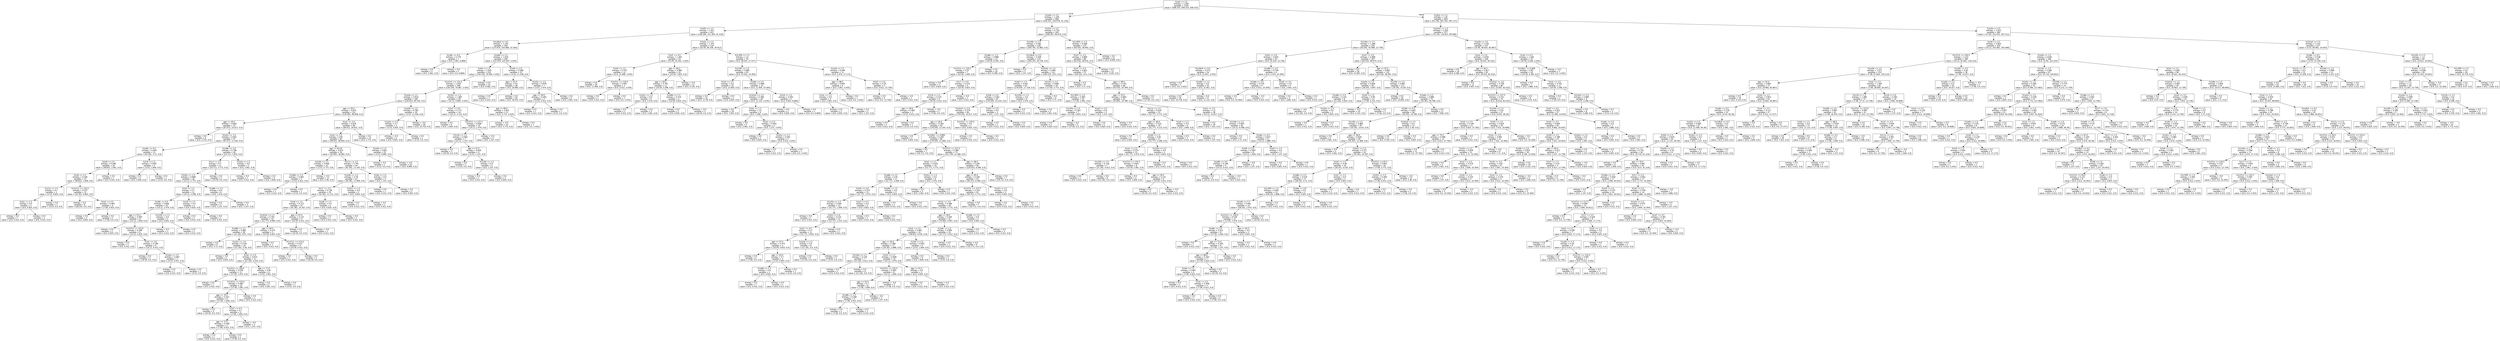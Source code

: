 digraph Tree {
node [shape=box, fontname="helvetica"] ;
edge [fontname="helvetica"] ;
0 [label="fs1a5 <= 2.5\nentropy = 1.585\nsamples = 1525\nvalue = [508.333, 508.333, 508.333]"] ;
1 [label="fs1a2b <= 2.5\nentropy = 1.205\nsamples = 666\nvalue = [416.551, 220.979, 41.216]"] ;
0 -> 1 [labeldistance=2.5, labelangle=45, headlabel="True"] ;
2 [label="fs1d2z <= 1.5\nentropy = 1.411\nsamples = 421\nvalue = [148.264, 151.304, 41.216]"] ;
1 -> 2 ;
3 [label="fs1ct6y4 <= 4.5\nentropy = 1.192\nsamples = 292\nvalue = [137.674, 103.068, 10.304]"] ;
2 -> 3 ;
4 [label="fs1a6c <= 4.5\nentropy = 0.779\nsamples = 7\nvalue = [0.0, 2.061, 6.869]"] ;
3 -> 4 ;
5 [label="entropy = 0.0\nsamples = 5\nvalue = [0.0, 2.061, 0.0]"] ;
4 -> 5 ;
6 [label="entropy = 0.0\nsamples = 2\nvalue = [0.0, 0.0, 6.869]"] ;
4 -> 6 ;
7 [label="fs1a4b <= 1.5\nentropy = 1.076\nsamples = 285\nvalue = [137.674, 101.007, 3.435]"] ;
3 -> 7 ;
8 [label="fs1b4 <= 1.5\nentropy = 1.055\nsamples = 232\nvalue = [134.144, 79.569, 3.435]"] ;
7 -> 8 ;
9 [label="fs1ct7z1 <= 131.0\nentropy = 1.034\nsamples = 209\nvalue = [134.144, 70.087, 3.435]"] ;
8 -> 9 ;
10 [label="fs1a3a <= 1.5\nentropy = 0.919\nsamples = 180\nvalue = [120.023, 60.192, 0.0]"] ;
9 -> 10 ;
11 [label="age <= 59.5\nentropy = 0.875\nsamples = 151\nvalue = [116.493, 48.648, 0.0]"] ;
10 -> 11 ;
12 [label="age <= 44.5\nentropy = 0.664\nsamples = 53\nvalue = [67.072, 14.017, 0.0]"] ;
11 -> 12 ;
13 [label="entropy = 0.0\nsamples = 6\nvalue = [0.0, 2.474, 0.0]"] ;
12 -> 13 ;
14 [label="fs1d1y <= 1.5\nentropy = 0.602\nsamples = 47\nvalue = [67.072, 11.544, 0.0]"] ;
12 -> 14 ;
15 [label="fs1a6c <= 4.5\nentropy = 0.404\nsamples = 21\nvalue = [42.361, 3.71, 0.0]"] ;
14 -> 15 ;
16 [label="fs1e9 <= 2.5\nentropy = 0.288\nsamples = 16\nvalue = [38.831, 2.061, 0.0]"] ;
15 -> 16 ;
17 [label="fs1a5 <= 1.5\nentropy = 0.246\nsamples = 15\nvalue = [38.831, 1.649, 0.0]"] ;
16 -> 17 ;
18 [label="fs1c1z <= 1.5\nentropy = 0.7\nsamples = 3\nvalue = [3.53, 0.825, 0.0]"] ;
17 -> 18 ;
19 [label="fs1e1 <= 1.5\nentropy = 0.0\nsamples = 2\nvalue = [0.0, 0.825, 0.0]"] ;
18 -> 19 ;
20 [label="entropy = 0.0\nsamples = 1\nvalue = [0.0, 0.412, 0.0]"] ;
19 -> 20 ;
21 [label="entropy = 0.0\nsamples = 1\nvalue = [0.0, 0.412, 0.0]"] ;
19 -> 21 ;
22 [label="entropy = 0.0\nsamples = 1\nvalue = [3.53, 0.0, 0.0]"] ;
18 -> 22 ;
23 [label="fs1ct7y1 <= 122.5\nentropy = 0.157\nsamples = 12\nvalue = [35.301, 0.825, 0.0]"] ;
17 -> 23 ;
24 [label="entropy = 0.0\nsamples = 8\nvalue = [28.241, 0.0, 0.0]"] ;
23 -> 24 ;
25 [label="fs1a1 <= 3.5\nentropy = 0.483\nsamples = 4\nvalue = [7.06, 0.825, 0.0]"] ;
23 -> 25 ;
26 [label="entropy = 0.0\nsamples = 2\nvalue = [0.0, 0.825, 0.0]"] ;
25 -> 26 ;
27 [label="entropy = 0.0\nsamples = 2\nvalue = [7.06, 0.0, 0.0]"] ;
25 -> 27 ;
28 [label="entropy = 0.0\nsamples = 1\nvalue = [0.0, 0.412, 0.0]"] ;
16 -> 28 ;
29 [label="fs1c8 <= 1.5\nentropy = 0.903\nsamples = 5\nvalue = [3.53, 1.649, 0.0]"] ;
15 -> 29 ;
30 [label="entropy = 0.0\nsamples = 4\nvalue = [0.0, 1.649, 0.0]"] ;
29 -> 30 ;
31 [label="entropy = 0.0\nsamples = 1\nvalue = [3.53, 0.0, 0.0]"] ;
29 -> 31 ;
32 [label="fs1a6b <= 2.5\nentropy = 0.796\nsamples = 26\nvalue = [24.711, 7.833, 0.0]"] ;
14 -> 32 ;
33 [label="fs1c7 <= 2.5\nentropy = 0.7\nsamples = 21\nvalue = [24.711, 5.772, 0.0]"] ;
32 -> 33 ;
34 [label="fs1d2y <= 1.5\nentropy = 0.869\nsamples = 18\nvalue = [14.12, 5.772, 0.0]"] ;
33 -> 34 ;
35 [label="fs1e3 <= 1.5\nentropy = 0.7\nsamples = 12\nvalue = [14.12, 3.298, 0.0]"] ;
34 -> 35 ;
36 [label="fs1a6c <= 4.5\nentropy = 0.608\nsamples = 10\nvalue = [14.12, 2.474, 0.0]"] ;
35 -> 36 ;
37 [label="age <= 53.5\nentropy = 0.483\nsamples = 8\nvalue = [14.12, 1.649, 0.0]"] ;
36 -> 37 ;
38 [label="entropy = 0.0\nsamples = 2\nvalue = [0.0, 0.825, 0.0]"] ;
37 -> 38 ;
39 [label="fs1ct7z1 <= 115.0\nentropy = 0.308\nsamples = 6\nvalue = [14.12, 0.825, 0.0]"] ;
37 -> 39 ;
40 [label="entropy = 0.0\nsamples = 1\nvalue = [0.0, 0.412, 0.0]"] ;
39 -> 40 ;
41 [label="fs1a1 <= 3.0\nentropy = 0.186\nsamples = 5\nvalue = [14.12, 0.412, 0.0]"] ;
39 -> 41 ;
42 [label="entropy = 0.0\nsamples = 3\nvalue = [10.59, 0.0, 0.0]"] ;
41 -> 42 ;
43 [label="fs1a2a <= 2.5\nentropy = 0.483\nsamples = 2\nvalue = [3.53, 0.412, 0.0]"] ;
41 -> 43 ;
44 [label="entropy = 0.0\nsamples = 1\nvalue = [0.0, 0.412, 0.0]"] ;
43 -> 44 ;
45 [label="entropy = 0.0\nsamples = 1\nvalue = [3.53, 0.0, 0.0]"] ;
43 -> 45 ;
46 [label="fs1ct5b <= 1.5\nentropy = 0.0\nsamples = 2\nvalue = [0.0, 0.825, 0.0]"] ;
36 -> 46 ;
47 [label="entropy = 0.0\nsamples = 1\nvalue = [0.0, 0.412, 0.0]"] ;
46 -> 47 ;
48 [label="entropy = 0.0\nsamples = 1\nvalue = [0.0, 0.412, 0.0]"] ;
46 -> 48 ;
49 [label="fs1c8 <= 1.5\nentropy = 0.0\nsamples = 2\nvalue = [0.0, 0.825, 0.0]"] ;
35 -> 49 ;
50 [label="entropy = 0.0\nsamples = 1\nvalue = [0.0, 0.412, 0.0]"] ;
49 -> 50 ;
51 [label="entropy = 0.0\nsamples = 1\nvalue = [0.0, 0.412, 0.0]"] ;
49 -> 51 ;
52 [label="fs1a6b <= 1.5\nentropy = 0.0\nsamples = 6\nvalue = [0.0, 2.474, 0.0]"] ;
34 -> 52 ;
53 [label="entropy = 0.0\nsamples = 3\nvalue = [0.0, 1.237, 0.0]"] ;
52 -> 53 ;
54 [label="entropy = 0.0\nsamples = 3\nvalue = [0.0, 1.237, 0.0]"] ;
52 -> 54 ;
55 [label="entropy = 0.0\nsamples = 3\nvalue = [10.59, 0.0, 0.0]"] ;
33 -> 55 ;
56 [label="fs1a2a <= 1.5\nentropy = 0.0\nsamples = 5\nvalue = [0.0, 2.061, 0.0]"] ;
32 -> 56 ;
57 [label="entropy = 0.0\nsamples = 1\nvalue = [0.0, 0.412, 0.0]"] ;
56 -> 57 ;
58 [label="entropy = 0.0\nsamples = 4\nvalue = [0.0, 1.649, 0.0]"] ;
56 -> 58 ;
59 [label="fs1a1 <= 3.5\nentropy = 0.978\nsamples = 98\nvalue = [49.421, 34.631, 0.0]"] ;
11 -> 59 ;
60 [label="fs1e1 <= 1.5\nentropy = 0.95\nsamples = 84\nvalue = [49.421, 28.859, 0.0]"] ;
59 -> 60 ;
61 [label="age <= 62.54\nentropy = 0.872\nsamples = 59\nvalue = [45.891, 18.965, 0.0]"] ;
60 -> 61 ;
62 [label="fs1a2b <= 1.5\nentropy = 0.958\nsamples = 15\nvalue = [3.53, 5.772, 0.0]"] ;
61 -> 62 ;
63 [label="fs1a6b <= 1.5\nentropy = 0.483\nsamples = 2\nvalue = [3.53, 0.412, 0.0]"] ;
62 -> 63 ;
64 [label="entropy = 0.0\nsamples = 1\nvalue = [0.0, 0.412, 0.0]"] ;
63 -> 64 ;
65 [label="entropy = 0.0\nsamples = 1\nvalue = [3.53, 0.0, 0.0]"] ;
63 -> 65 ;
66 [label="entropy = -0.0\nsamples = 13\nvalue = [0.0, 5.36, 0.0]"] ;
62 -> 66 ;
67 [label="fs1c1z <= 1.5\nentropy = 0.791\nsamples = 44\nvalue = [42.361, 13.193, 0.0]"] ;
61 -> 67 ;
68 [label="fs1a3b <= 1.5\nentropy = 0.76\nsamples = 41\nvalue = [42.361, 11.956, 0.0]"] ;
67 -> 68 ;
69 [label="fs1c7 <= 3.5\nentropy = 0.738\nsamples = 39\nvalue = [42.361, 11.131, 0.0]"] ;
68 -> 69 ;
70 [label="fs1e4 <= 1.5\nentropy = 0.713\nsamples = 37\nvalue = [42.361, 10.307, 0.0]"] ;
69 -> 70 ;
71 [label="fs1d1a2 <= 1.5\nentropy = 0.791\nsamples = 33\nvalue = [31.771, 9.895, 0.0]"] ;
70 -> 71 ;
72 [label="fs1a6b <= 1.5\nentropy = 0.881\nsamples = 28\nvalue = [21.181, 9.07, 0.0]"] ;
71 -> 72 ;
73 [label="entropy = 0.0\nsamples = 9\nvalue = [0.0, 3.71, 0.0]"] ;
72 -> 73 ;
74 [label="fs1d1y <= 1.5\nentropy = 0.726\nsamples = 19\nvalue = [21.181, 5.36, 0.0]"] ;
72 -> 74 ;
75 [label="entropy = 0.0\nsamples = 2\nvalue = [0.0, 0.825, 0.0]"] ;
74 -> 75 ;
76 [label="fs1a1 <= 2.5\nentropy = 0.672\nsamples = 17\nvalue = [21.181, 4.535, 0.0]"] ;
74 -> 76 ;
77 [label="fs1ct7y1 <= 100.0\nentropy = 0.538\nsamples = 11\nvalue = [17.65, 2.474, 0.0]"] ;
76 -> 77 ;
78 [label="entropy = 0.0\nsamples = 1\nvalue = [0.0, 0.412, 0.0]"] ;
77 -> 78 ;
79 [label="fs1ct7y1 <= 125.0\nentropy = 0.483\nsamples = 10\nvalue = [17.65, 2.061, 0.0]"] ;
77 -> 79 ;
80 [label="age <= 70.5\nentropy = 0.421\nsamples = 9\nvalue = [17.65, 1.649, 0.0]"] ;
79 -> 80 ;
81 [label="entropy = 0.0\nsamples = 3\nvalue = [10.59, 0.0, 0.0]"] ;
80 -> 81 ;
82 [label="fs1a7 <= 4.5\nentropy = 0.7\nsamples = 6\nvalue = [7.06, 1.649, 0.0]"] ;
80 -> 82 ;
83 [label="age <= 73.5\nentropy = 0.308\nsamples = 3\nvalue = [7.06, 0.412, 0.0]"] ;
82 -> 83 ;
84 [label="entropy = 0.0\nsamples = 1\nvalue = [0.0, 0.412, 0.0]"] ;
83 -> 84 ;
85 [label="entropy = 0.0\nsamples = 2\nvalue = [7.06, 0.0, 0.0]"] ;
83 -> 85 ;
86 [label="entropy = -0.0\nsamples = 3\nvalue = [0.0, 1.237, 0.0]"] ;
82 -> 86 ;
87 [label="entropy = 0.0\nsamples = 1\nvalue = [0.0, 0.412, 0.0]"] ;
79 -> 87 ;
88 [label="age <= 77.0\nentropy = 0.95\nsamples = 6\nvalue = [3.53, 2.061, 0.0]"] ;
76 -> 88 ;
89 [label="entropy = 0.0\nsamples = 5\nvalue = [0.0, 2.061, 0.0]"] ;
88 -> 89 ;
90 [label="entropy = 0.0\nsamples = 1\nvalue = [3.53, 0.0, 0.0]"] ;
88 -> 90 ;
91 [label="age <= 64.5\nentropy = 0.374\nsamples = 5\nvalue = [10.59, 0.825, 0.0]"] ;
71 -> 91 ;
92 [label="entropy = 0.0\nsamples = 1\nvalue = [0.0, 0.412, 0.0]"] ;
91 -> 92 ;
93 [label="fs1ct7y1 <= 115.0\nentropy = 0.231\nsamples = 4\nvalue = [10.59, 0.412, 0.0]"] ;
91 -> 93 ;
94 [label="entropy = 0.0\nsamples = 1\nvalue = [0.0, 0.412, 0.0]"] ;
93 -> 94 ;
95 [label="entropy = 0.0\nsamples = 3\nvalue = [10.59, 0.0, 0.0]"] ;
93 -> 95 ;
96 [label="age <= 67.0\nentropy = 0.231\nsamples = 4\nvalue = [10.59, 0.412, 0.0]"] ;
70 -> 96 ;
97 [label="entropy = 0.0\nsamples = 3\nvalue = [10.59, 0.0, 0.0]"] ;
96 -> 97 ;
98 [label="entropy = -0.0\nsamples = 1\nvalue = [0.0, 0.412, 0.0]"] ;
96 -> 98 ;
99 [label="fs1e8 <= 1.5\nentropy = 0.0\nsamples = 2\nvalue = [0.0, 0.825, 0.0]"] ;
69 -> 99 ;
100 [label="entropy = 0.0\nsamples = 1\nvalue = [0.0, 0.412, 0.0]"] ;
99 -> 100 ;
101 [label="entropy = 0.0\nsamples = 1\nvalue = [0.0, 0.412, 0.0]"] ;
99 -> 101 ;
102 [label="fs1d1z <= 1.5\nentropy = 0.0\nsamples = 2\nvalue = [0.0, 0.825, 0.0]"] ;
68 -> 102 ;
103 [label="entropy = 0.0\nsamples = 1\nvalue = [0.0, 0.412, 0.0]"] ;
102 -> 103 ;
104 [label="entropy = 0.0\nsamples = 1\nvalue = [0.0, 0.412, 0.0]"] ;
102 -> 104 ;
105 [label="fs1e4 <= 1.5\nentropy = 0.0\nsamples = 3\nvalue = [0.0, 1.237, 0.0]"] ;
67 -> 105 ;
106 [label="entropy = 0.0\nsamples = 1\nvalue = [0.0, 0.412, 0.0]"] ;
105 -> 106 ;
107 [label="entropy = 0.0\nsamples = 2\nvalue = [0.0, 0.825, 0.0]"] ;
105 -> 107 ;
108 [label="fs1a2b <= 1.5\nentropy = 0.831\nsamples = 25\nvalue = [3.53, 9.895, 0.0]"] ;
60 -> 108 ;
109 [label="entropy = 0.0\nsamples = 1\nvalue = [3.53, 0.0, 0.0]"] ;
108 -> 109 ;
110 [label="entropy = -0.0\nsamples = 24\nvalue = [0.0, 9.895, 0.0]"] ;
108 -> 110 ;
111 [label="entropy = 0.0\nsamples = 14\nvalue = [0.0, 5.772, 0.0]"] ;
59 -> 111 ;
112 [label="fs1a2b <= 1.5\nentropy = 0.785\nsamples = 29\nvalue = [3.53, 11.544, 0.0]"] ;
10 -> 112 ;
113 [label="fs1a2a <= 2.5\nentropy = 0.7\nsamples = 3\nvalue = [3.53, 0.825, 0.0]"] ;
112 -> 113 ;
114 [label="entropy = -0.0\nsamples = 2\nvalue = [0.0, 0.825, 0.0]"] ;
113 -> 114 ;
115 [label="entropy = 0.0\nsamples = 1\nvalue = [3.53, 0.0, 0.0]"] ;
113 -> 115 ;
116 [label="entropy = -0.0\nsamples = 26\nvalue = [0.0, 10.719, 0.0]"] ;
112 -> 116 ;
117 [label="fs1d1z <= 1.5\nentropy = 1.399\nsamples = 29\nvalue = [14.12, 9.895, 3.435]"] ;
9 -> 117 ;
118 [label="fs1a7 <= 4.5\nentropy = 0.771\nsamples = 14\nvalue = [14.12, 4.123, 0.0]"] ;
117 -> 118 ;
119 [label="entropy = 0.0\nsamples = 4\nvalue = [0.0, 1.649, 0.0]"] ;
118 -> 119 ;
120 [label="fs1ct7z1 <= 137.5\nentropy = 0.608\nsamples = 10\nvalue = [14.12, 2.474, 0.0]"] ;
118 -> 120 ;
121 [label="fs1c2b <= 1.5\nentropy = 0.404\nsamples = 7\nvalue = [14.12, 1.237, 0.0]"] ;
120 -> 121 ;
122 [label="entropy = 0.0\nsamples = 3\nvalue = [10.59, 0.0, 0.0]"] ;
121 -> 122 ;
123 [label="age <= 47.5\nentropy = 0.826\nsamples = 4\nvalue = [3.53, 1.237, 0.0]"] ;
121 -> 123 ;
124 [label="entropy = 0.0\nsamples = 1\nvalue = [3.53, 0.0, 0.0]"] ;
123 -> 124 ;
125 [label="fs1ct5b <= 1.5\nentropy = 0.0\nsamples = 3\nvalue = [0.0, 1.237, 0.0]"] ;
123 -> 125 ;
126 [label="entropy = 0.0\nsamples = 1\nvalue = [0.0, 0.412, 0.0]"] ;
125 -> 126 ;
127 [label="entropy = 0.0\nsamples = 2\nvalue = [0.0, 0.825, 0.0]"] ;
125 -> 127 ;
128 [label="entropy = -0.0\nsamples = 3\nvalue = [0.0, 1.237, 0.0]"] ;
120 -> 128 ;
129 [label="age <= 69.0\nentropy = 0.953\nsamples = 15\nvalue = [0.0, 5.772, 3.435]"] ;
117 -> 129 ;
130 [label="entropy = -0.0\nsamples = 14\nvalue = [0.0, 5.772, 0.0]"] ;
129 -> 130 ;
131 [label="entropy = 0.0\nsamples = 1\nvalue = [0.0, 0.0, 3.435]"] ;
129 -> 131 ;
132 [label="entropy = 0.0\nsamples = 23\nvalue = [0.0, 9.482, 0.0]"] ;
8 -> 132 ;
133 [label="fs1e9 <= 1.5\nentropy = 0.588\nsamples = 53\nvalue = [3.53, 21.438, 0.0]"] ;
7 -> 133 ;
134 [label="age <= 41.0\nentropy = 0.0\nsamples = 46\nvalue = [0.0, 18.965, 0.0]"] ;
133 -> 134 ;
135 [label="entropy = 0.0\nsamples = 1\nvalue = [0.0, 0.412, 0.0]"] ;
134 -> 135 ;
136 [label="entropy = 0.0\nsamples = 45\nvalue = [0.0, 18.552, 0.0]"] ;
134 -> 136 ;
137 [label="fs1d1y <= 1.5\nentropy = 0.978\nsamples = 7\nvalue = [3.53, 2.474, 0.0]"] ;
133 -> 137 ;
138 [label="age <= 59.0\nentropy = 0.483\nsamples = 2\nvalue = [3.53, 0.412, 0.0]"] ;
137 -> 138 ;
139 [label="entropy = 0.0\nsamples = 1\nvalue = [0.0, 0.412, 0.0]"] ;
138 -> 139 ;
140 [label="entropy = 0.0\nsamples = 1\nvalue = [3.53, 0.0, 0.0]"] ;
138 -> 140 ;
141 [label="entropy = 0.0\nsamples = 5\nvalue = [0.0, 2.061, 0.0]"] ;
137 -> 141 ;
142 [label="fs1d2y <= 1.5\nentropy = 1.375\nsamples = 129\nvalue = [10.59, 48.236, 30.912]"] ;
2 -> 142 ;
143 [label="fs1a7 <= 4.5\nentropy = 1.305\nsamples = 53\nvalue = [10.59, 20.201, 3.435]"] ;
142 -> 143 ;
144 [label="fs1d3 <= 1.5\nentropy = 0.755\nsamples = 31\nvalue = [0.0, 12.368, 3.435]"] ;
143 -> 144 ;
145 [label="entropy = 0.0\nsamples = 29\nvalue = [0.0, 11.956, 0.0]"] ;
144 -> 145 ;
146 [label="fs1ct7z1 <= 110.0\nentropy = 0.491\nsamples = 2\nvalue = [0.0, 0.412, 3.435]"] ;
144 -> 146 ;
147 [label="entropy = 0.0\nsamples = 1\nvalue = [0.0, 0.412, 0.0]"] ;
146 -> 147 ;
148 [label="entropy = 0.0\nsamples = 1\nvalue = [0.0, 0.0, 3.435]"] ;
146 -> 148 ;
149 [label="age <= 64.5\nentropy = 0.984\nsamples = 22\nvalue = [10.59, 7.833, 0.0]"] ;
143 -> 149 ;
150 [label="age <= 59.5\nentropy = 0.791\nsamples = 11\nvalue = [10.59, 3.298, 0.0]"] ;
149 -> 150 ;
151 [label="fs1d1z <= 1.5\nentropy = 0.0\nsamples = 6\nvalue = [0.0, 2.474, 0.0]"] ;
150 -> 151 ;
152 [label="entropy = 0.0\nsamples = 1\nvalue = [0.0, 0.412, 0.0]"] ;
151 -> 152 ;
153 [label="entropy = 0.0\nsamples = 5\nvalue = [0.0, 2.061, 0.0]"] ;
151 -> 153 ;
154 [label="fs1a6b <= 1.5\nentropy = 0.374\nsamples = 5\nvalue = [10.59, 0.825, 0.0]"] ;
150 -> 154 ;
155 [label="entropy = 0.0\nsamples = 2\nvalue = [0.0, 0.825, 0.0]"] ;
154 -> 155 ;
156 [label="entropy = -0.0\nsamples = 3\nvalue = [10.59, 0.0, 0.0]"] ;
154 -> 156 ;
157 [label="entropy = -0.0\nsamples = 11\nvalue = [0.0, 4.535, 0.0]"] ;
149 -> 157 ;
158 [label="fs1c309 <= 1.5\nentropy = 1.0\nsamples = 76\nvalue = [0.0, 28.035, 27.477]"] ;
142 -> 158 ;
159 [label="fs1ct5b <= 1.5\nentropy = 0.865\nsamples = 65\nvalue = [0.0, 25.561, 10.304]"] ;
158 -> 159 ;
160 [label="fs1e3 <= 1.5\nentropy = 0.0\nsamples = 33\nvalue = [0.0, 13.605, 0.0]"] ;
159 -> 160 ;
161 [label="entropy = 0.0\nsamples = 31\nvalue = [0.0, 12.78, 0.0]"] ;
160 -> 161 ;
162 [label="entropy = 0.0\nsamples = 2\nvalue = [0.0, 0.825, 0.0]"] ;
160 -> 162 ;
163 [label="fs1a6a <= 2.5\nentropy = 0.996\nsamples = 32\nvalue = [0.0, 11.956, 10.304]"] ;
159 -> 163 ;
164 [label="fs1d1a2 <= 1.5\nentropy = 0.788\nsamples = 28\nvalue = [0.0, 11.131, 3.435]"] ;
163 -> 164 ;
165 [label="entropy = 0.0\nsamples = 19\nvalue = [0.0, 7.833, 0.0]"] ;
164 -> 165 ;
166 [label="fs1e1 <= 1.5\nentropy = 1.0\nsamples = 9\nvalue = [0.0, 3.298, 3.435]"] ;
164 -> 166 ;
167 [label="entropy = 0.0\nsamples = 5\nvalue = [0.0, 2.061, 0.0]"] ;
166 -> 167 ;
168 [label="fs1a1 <= 2.5\nentropy = 0.834\nsamples = 4\nvalue = [0.0, 1.237, 3.435]"] ;
166 -> 168 ;
169 [label="entropy = 0.0\nsamples = 2\nvalue = [0.0, 0.825, 0.0]"] ;
168 -> 169 ;
170 [label="fs1d1y <= 1.5\nentropy = 0.491\nsamples = 2\nvalue = [0.0, 0.412, 3.435]"] ;
168 -> 170 ;
171 [label="entropy = 0.0\nsamples = 1\nvalue = [0.0, 0.412, 0.0]"] ;
170 -> 171 ;
172 [label="entropy = 0.0\nsamples = 1\nvalue = [0.0, 0.0, 3.435]"] ;
170 -> 172 ;
173 [label="fs1c8 <= 1.5\nentropy = 0.491\nsamples = 4\nvalue = [0.0, 0.825, 6.869]"] ;
163 -> 173 ;
174 [label="entropy = 0.0\nsamples = 2\nvalue = [0.0, 0.825, 0.0]"] ;
173 -> 174 ;
175 [label="entropy = 0.0\nsamples = 2\nvalue = [0.0, 0.0, 6.869]"] ;
173 -> 175 ;
176 [label="fs1a3a <= 1.5\nentropy = 0.546\nsamples = 11\nvalue = [0.0, 2.474, 17.173]"] ;
158 -> 176 ;
177 [label="age <= 68.5\nentropy = 0.954\nsamples = 6\nvalue = [0.0, 2.061, 3.435]"] ;
176 -> 177 ;
178 [label="fs1a1 <= 1.5\nentropy = 0.0\nsamples = 5\nvalue = [0.0, 2.061, 0.0]"] ;
177 -> 178 ;
179 [label="entropy = 0.0\nsamples = 2\nvalue = [0.0, 0.825, 0.0]"] ;
178 -> 179 ;
180 [label="entropy = 0.0\nsamples = 3\nvalue = [0.0, 1.237, 0.0]"] ;
178 -> 180 ;
181 [label="entropy = 0.0\nsamples = 1\nvalue = [0.0, 0.0, 3.435]"] ;
177 -> 181 ;
182 [label="fs1d3 <= 2.0\nentropy = 0.19\nsamples = 5\nvalue = [0.0, 0.412, 13.739]"] ;
176 -> 182 ;
183 [label="entropy = 0.0\nsamples = 4\nvalue = [0.0, 0.0, 13.739]"] ;
182 -> 183 ;
184 [label="entropy = -0.0\nsamples = 1\nvalue = [0.0, 0.412, 0.0]"] ;
182 -> 184 ;
185 [label="fs1d1y <= 1.5\nentropy = 0.734\nsamples = 245\nvalue = [268.287, 69.674, 0.0]"] ;
1 -> 185 ;
186 [label="fs1ct4b <= 1.5\nentropy = 0.581\nsamples = 138\nvalue = [204.745, 32.982, 0.0]"] ;
185 -> 186 ;
187 [label="fs1a6b <= 1.5\nentropy = 0.989\nsamples = 23\nvalue = [10.59, 8.245, 0.0]"] ;
186 -> 187 ;
188 [label="fs1ct7y1 <= 125.5\nentropy = 0.57\nsamples = 7\nvalue = [10.59, 1.649, 0.0]"] ;
187 -> 188 ;
189 [label="entropy = 0.0\nsamples = 2\nvalue = [0.0, 0.825, 0.0]"] ;
188 -> 189 ;
190 [label="fs1c7 <= 3.0\nentropy = 0.374\nsamples = 5\nvalue = [10.59, 0.825, 0.0]"] ;
188 -> 190 ;
191 [label="fs1c8 <= 1.5\nentropy = 0.231\nsamples = 4\nvalue = [10.59, 0.412, 0.0]"] ;
190 -> 191 ;
192 [label="age <= 59.0\nentropy = 0.483\nsamples = 2\nvalue = [3.53, 0.412, 0.0]"] ;
191 -> 192 ;
193 [label="entropy = 0.0\nsamples = 1\nvalue = [0.0, 0.412, 0.0]"] ;
192 -> 193 ;
194 [label="entropy = 0.0\nsamples = 1\nvalue = [3.53, 0.0, 0.0]"] ;
192 -> 194 ;
195 [label="entropy = -0.0\nsamples = 2\nvalue = [7.06, 0.0, 0.0]"] ;
191 -> 195 ;
196 [label="entropy = -0.0\nsamples = 1\nvalue = [0.0, 0.412, 0.0]"] ;
190 -> 196 ;
197 [label="entropy = 0.0\nsamples = 16\nvalue = [0.0, 6.596, 0.0]"] ;
187 -> 197 ;
198 [label="fs1ct6y4 <= 4.5\nentropy = 0.509\nsamples = 115\nvalue = [194.155, 24.736, 0.0]"] ;
186 -> 198 ;
199 [label="entropy = 0.0\nsamples = 3\nvalue = [0.0, 1.237, 0.0]"] ;
198 -> 199 ;
200 [label="fs1d1a1 <= 1.5\nentropy = 0.494\nsamples = 112\nvalue = [194.155, 23.5, 0.0]"] ;
198 -> 200 ;
201 [label="fs1e9 <= 1.5\nentropy = 0.441\nsamples = 93\nvalue = [176.505, 17.728, 0.0]"] ;
200 -> 201 ;
202 [label="fs1b8 <= 2.0\nentropy = 0.401\nsamples = 87\nvalue = [176.505, 15.254, 0.0]"] ;
201 -> 202 ;
203 [label="fs1d1a2 <= 2.5\nentropy = 0.379\nsamples = 84\nvalue = [176.505, 14.017, 0.0]"] ;
202 -> 203 ;
204 [label="age <= 26.0\nentropy = 0.364\nsamples = 82\nvalue = [176.505, 13.193, 0.0]"] ;
203 -> 204 ;
205 [label="entropy = 0.0\nsamples = 2\nvalue = [0.0, 0.825, 0.0]"] ;
204 -> 205 ;
206 [label="fs1ct6z1 <= 4.969\nentropy = 0.349\nsamples = 80\nvalue = [176.505, 12.368, 0.0]"] ;
204 -> 206 ;
207 [label="entropy = 0.0\nsamples = 7\nvalue = [24.711, 0.0, 0.0]"] ;
206 -> 207 ;
208 [label="fs1ct7z1 <= 127.5\nentropy = 0.386\nsamples = 73\nvalue = [151.794, 12.368, 0.0]"] ;
206 -> 208 ;
209 [label="fs1e1 <= 1.5\nentropy = 0.619\nsamples = 23\nvalue = [31.771, 5.772, 0.0]"] ;
208 -> 209 ;
210 [label="fs1a6b <= 2.5\nentropy = 0.45\nsamples = 17\nvalue = [31.771, 3.298, 0.0]"] ;
209 -> 210 ;
211 [label="fs1b4 <= 2.0\nentropy = 0.374\nsamples = 15\nvalue = [31.771, 2.474, 0.0]"] ;
210 -> 211 ;
212 [label="fs1ct5a <= 1.5\nentropy = 0.284\nsamples = 13\nvalue = [31.771, 1.649, 0.0]"] ;
211 -> 212 ;
213 [label="entropy = 0.0\nsamples = 1\nvalue = [0.0, 0.412, 0.0]"] ;
212 -> 213 ;
214 [label="fs1b3 <= 2.0\nentropy = 0.231\nsamples = 12\nvalue = [31.771, 1.237, 0.0]"] ;
212 -> 214 ;
215 [label="fs1a7 <= 4.5\nentropy = 0.17\nsamples = 11\nvalue = [31.771, 0.825, 0.0]"] ;
214 -> 215 ;
216 [label="age <= 57.0\nentropy = 0.374\nsamples = 5\nvalue = [10.59, 0.825, 0.0]"] ;
215 -> 216 ;
217 [label="entropy = 0.0\nsamples = 2\nvalue = [7.06, 0.0, 0.0]"] ;
216 -> 217 ;
218 [label="age <= 63.0\nentropy = 0.7\nsamples = 3\nvalue = [3.53, 0.825, 0.0]"] ;
216 -> 218 ;
219 [label="fs1a6b <= 1.5\nentropy = 0.0\nsamples = 2\nvalue = [0.0, 0.825, 0.0]"] ;
218 -> 219 ;
220 [label="entropy = 0.0\nsamples = 1\nvalue = [0.0, 0.412, 0.0]"] ;
219 -> 220 ;
221 [label="entropy = 0.0\nsamples = 1\nvalue = [0.0, 0.412, 0.0]"] ;
219 -> 221 ;
222 [label="entropy = 0.0\nsamples = 1\nvalue = [3.53, 0.0, 0.0]"] ;
218 -> 222 ;
223 [label="fs1a3a <= 1.5\nentropy = 0.0\nsamples = 6\nvalue = [21.181, 0.0, 0.0]"] ;
215 -> 223 ;
224 [label="entropy = 0.0\nsamples = 5\nvalue = [17.65, 0.0, 0.0]"] ;
223 -> 224 ;
225 [label="entropy = 0.0\nsamples = 1\nvalue = [3.53, 0.0, 0.0]"] ;
223 -> 225 ;
226 [label="entropy = 0.0\nsamples = 1\nvalue = [0.0, 0.412, 0.0]"] ;
214 -> 226 ;
227 [label="fs1a7 <= 4.5\nentropy = 0.0\nsamples = 2\nvalue = [0.0, 0.825, 0.0]"] ;
211 -> 227 ;
228 [label="entropy = 0.0\nsamples = 1\nvalue = [0.0, 0.412, 0.0]"] ;
227 -> 228 ;
229 [label="entropy = 0.0\nsamples = 1\nvalue = [0.0, 0.412, 0.0]"] ;
227 -> 229 ;
230 [label="fs1a4b <= 1.5\nentropy = 0.0\nsamples = 2\nvalue = [0.0, 0.825, 0.0]"] ;
210 -> 230 ;
231 [label="entropy = 0.0\nsamples = 1\nvalue = [0.0, 0.412, 0.0]"] ;
230 -> 231 ;
232 [label="entropy = 0.0\nsamples = 1\nvalue = [0.0, 0.412, 0.0]"] ;
230 -> 232 ;
233 [label="fs1d1z <= 1.5\nentropy = 0.0\nsamples = 6\nvalue = [0.0, 2.474, 0.0]"] ;
209 -> 233 ;
234 [label="entropy = 0.0\nsamples = 5\nvalue = [0.0, 2.061, 0.0]"] ;
233 -> 234 ;
235 [label="entropy = 0.0\nsamples = 1\nvalue = [0.0, 0.412, 0.0]"] ;
233 -> 235 ;
236 [label="age <= 66.5\nentropy = 0.295\nsamples = 50\nvalue = [120.023, 6.596, 0.0]"] ;
208 -> 236 ;
237 [label="age <= 65.0\nentropy = 0.346\nsamples = 43\nvalue = [95.313, 6.596, 0.0]"] ;
236 -> 237 ;
238 [label="fs1ct7z1 <= 137.5\nentropy = 0.316\nsamples = 41\nvalue = [95.313, 5.772, 0.0]"] ;
237 -> 238 ;
239 [label="fs1a1 <= 3.5\nentropy = 0.386\nsamples = 34\nvalue = [70.602, 5.772, 0.0]"] ;
238 -> 239 ;
240 [label="age <= 58.5\nentropy = 0.349\nsamples = 32\nvalue = [70.602, 4.947, 0.0]"] ;
239 -> 240 ;
241 [label="fs1a1 <= 2.5\nentropy = 0.483\nsamples = 22\nvalue = [38.831, 4.535, 0.0]"] ;
240 -> 241 ;
242 [label="age <= 50.0\nentropy = 0.386\nsamples = 17\nvalue = [35.301, 2.886, 0.0]"] ;
241 -> 242 ;
243 [label="fs1ct4a <= 1.5\nentropy = 0.136\nsamples = 7\nvalue = [21.181, 0.412, 0.0]"] ;
242 -> 243 ;
244 [label="entropy = 0.0\nsamples = 1\nvalue = [0.0, 0.412, 0.0]"] ;
243 -> 244 ;
245 [label="entropy = 0.0\nsamples = 6\nvalue = [21.181, 0.0, 0.0]"] ;
243 -> 245 ;
246 [label="fs1e3 <= 1.5\nentropy = 0.608\nsamples = 10\nvalue = [14.12, 2.474, 0.0]"] ;
242 -> 246 ;
247 [label="fs1ct7z1 <= 132.5\nentropy = 0.483\nsamples = 8\nvalue = [14.12, 1.649, 0.0]"] ;
246 -> 247 ;
248 [label="age <= 54.5\nentropy = 0.7\nsamples = 6\nvalue = [7.06, 1.649, 0.0]"] ;
247 -> 248 ;
249 [label="fs1a6b <= 1.5\nentropy = 0.308\nsamples = 3\nvalue = [7.06, 0.412, 0.0]"] ;
248 -> 249 ;
250 [label="entropy = 0.0\nsamples = 2\nvalue = [7.06, 0.0, 0.0]"] ;
249 -> 250 ;
251 [label="entropy = 0.0\nsamples = 1\nvalue = [0.0, 0.412, 0.0]"] ;
249 -> 251 ;
252 [label="entropy = -0.0\nsamples = 3\nvalue = [0.0, 1.237, 0.0]"] ;
248 -> 252 ;
253 [label="entropy = -0.0\nsamples = 2\nvalue = [7.06, 0.0, 0.0]"] ;
247 -> 253 ;
254 [label="age <= 51.5\nentropy = 0.0\nsamples = 2\nvalue = [0.0, 0.825, 0.0]"] ;
246 -> 254 ;
255 [label="entropy = 0.0\nsamples = 1\nvalue = [0.0, 0.412, 0.0]"] ;
254 -> 255 ;
256 [label="entropy = 0.0\nsamples = 1\nvalue = [0.0, 0.412, 0.0]"] ;
254 -> 256 ;
257 [label="fs1b9 <= 2.0\nentropy = 0.903\nsamples = 5\nvalue = [3.53, 1.649, 0.0]"] ;
241 -> 257 ;
258 [label="entropy = 0.0\nsamples = 4\nvalue = [0.0, 1.649, 0.0]"] ;
257 -> 258 ;
259 [label="entropy = 0.0\nsamples = 1\nvalue = [3.53, 0.0, 0.0]"] ;
257 -> 259 ;
260 [label="fs1a6c <= 1.5\nentropy = 0.099\nsamples = 10\nvalue = [31.771, 0.412, 0.0]"] ;
240 -> 260 ;
261 [label="entropy = 0.0\nsamples = 1\nvalue = [0.0, 0.412, 0.0]"] ;
260 -> 261 ;
262 [label="entropy = 0.0\nsamples = 9\nvalue = [31.771, 0.0, 0.0]"] ;
260 -> 262 ;
263 [label="fs1a6b <= 1.5\nentropy = 0.0\nsamples = 2\nvalue = [0.0, 0.825, 0.0]"] ;
239 -> 263 ;
264 [label="entropy = 0.0\nsamples = 1\nvalue = [0.0, 0.412, 0.0]"] ;
263 -> 264 ;
265 [label="entropy = 0.0\nsamples = 1\nvalue = [0.0, 0.412, 0.0]"] ;
263 -> 265 ;
266 [label="entropy = 0.0\nsamples = 7\nvalue = [24.711, 0.0, 0.0]"] ;
238 -> 266 ;
267 [label="fs1c8 <= 1.5\nentropy = 0.0\nsamples = 2\nvalue = [0.0, 0.825, 0.0]"] ;
237 -> 267 ;
268 [label="entropy = 0.0\nsamples = 1\nvalue = [0.0, 0.412, 0.0]"] ;
267 -> 268 ;
269 [label="entropy = 0.0\nsamples = 1\nvalue = [0.0, 0.412, 0.0]"] ;
267 -> 269 ;
270 [label="entropy = 0.0\nsamples = 7\nvalue = [24.711, 0.0, 0.0]"] ;
236 -> 270 ;
271 [label="fs1ct7z1 <= 125.0\nentropy = 0.0\nsamples = 2\nvalue = [0.0, 0.825, 0.0]"] ;
203 -> 271 ;
272 [label="entropy = 0.0\nsamples = 1\nvalue = [0.0, 0.412, 0.0]"] ;
271 -> 272 ;
273 [label="entropy = 0.0\nsamples = 1\nvalue = [0.0, 0.412, 0.0]"] ;
271 -> 273 ;
274 [label="fs1b3 <= 2.0\nentropy = 0.0\nsamples = 3\nvalue = [0.0, 1.237, 0.0]"] ;
202 -> 274 ;
275 [label="entropy = 0.0\nsamples = 1\nvalue = [0.0, 0.412, 0.0]"] ;
274 -> 275 ;
276 [label="entropy = 0.0\nsamples = 2\nvalue = [0.0, 0.825, 0.0]"] ;
274 -> 276 ;
277 [label="fs1ct5a <= 1.5\nentropy = 0.0\nsamples = 6\nvalue = [0.0, 2.474, 0.0]"] ;
201 -> 277 ;
278 [label="entropy = 0.0\nsamples = 1\nvalue = [0.0, 0.412, 0.0]"] ;
277 -> 278 ;
279 [label="entropy = 0.0\nsamples = 5\nvalue = [0.0, 2.061, 0.0]"] ;
277 -> 279 ;
280 [label="fs1c2b <= 1.5\nentropy = 0.806\nsamples = 19\nvalue = [17.65, 5.772, 0.0]"] ;
200 -> 280 ;
281 [label="entropy = 0.0\nsamples = 9\nvalue = [0.0, 3.71, 0.0]"] ;
280 -> 281 ;
282 [label="fs1c309 <= 1.5\nentropy = 0.483\nsamples = 10\nvalue = [17.65, 2.061, 0.0]"] ;
280 -> 282 ;
283 [label="fs1ct5a <= 1.5\nentropy = 0.263\nsamples = 7\nvalue = [17.65, 0.825, 0.0]"] ;
282 -> 283 ;
284 [label="entropy = 0.0\nsamples = 2\nvalue = [0.0, 0.825, 0.0]"] ;
283 -> 284 ;
285 [label="entropy = 0.0\nsamples = 5\nvalue = [17.65, 0.0, 0.0]"] ;
283 -> 285 ;
286 [label="fs1a5 <= 1.5\nentropy = 0.0\nsamples = 3\nvalue = [0.0, 1.237, 0.0]"] ;
282 -> 286 ;
287 [label="entropy = 0.0\nsamples = 2\nvalue = [0.0, 0.825, 0.0]"] ;
286 -> 287 ;
288 [label="entropy = 0.0\nsamples = 1\nvalue = [0.0, 0.412, 0.0]"] ;
286 -> 288 ;
289 [label="fs1c309 <= 1.5\nentropy = 0.948\nsamples = 107\nvalue = [63.542, 36.692, 0.0]"] ;
185 -> 289 ;
290 [label="fs1e7 <= 1.5\nentropy = 0.889\nsamples = 86\nvalue = [63.542, 28.035, 0.0]"] ;
289 -> 290 ;
291 [label="fs1a7 <= 3.5\nentropy = 0.841\nsamples = 75\nvalue = [63.542, 23.5, 0.0]"] ;
290 -> 291 ;
292 [label="entropy = 0.0\nsamples = 9\nvalue = [0.0, 3.71, 0.0]"] ;
291 -> 292 ;
293 [label="age <= 69.5\nentropy = 0.791\nsamples = 66\nvalue = [63.542, 19.789, 0.0]"] ;
291 -> 293 ;
294 [label="age <= 53.5\nentropy = 0.883\nsamples = 61\nvalue = [45.891, 19.789, 0.0]"] ;
293 -> 294 ;
295 [label="fs1c1y <= 1.5\nentropy = 0.619\nsamples = 23\nvalue = [31.771, 5.772, 0.0]"] ;
294 -> 295 ;
296 [label="age <= 40.0\nentropy = 0.514\nsamples = 19\nvalue = [31.771, 4.123, 0.0]"] ;
295 -> 296 ;
297 [label="entropy = 0.0\nsamples = 2\nvalue = [0.0, 0.825, 0.0]"] ;
296 -> 297 ;
298 [label="fs1b8 <= 1.5\nentropy = 0.45\nsamples = 17\nvalue = [31.771, 3.298, 0.0]"] ;
296 -> 298 ;
299 [label="fs1a1 <= 2.5\nentropy = 0.374\nsamples = 15\nvalue = [31.771, 2.474, 0.0]"] ;
298 -> 299 ;
300 [label="fs1ct5b <= 1.5\nentropy = 0.136\nsamples = 7\nvalue = [21.181, 0.412, 0.0]"] ;
299 -> 300 ;
301 [label="entropy = 0.0\nsamples = 1\nvalue = [0.0, 0.412, 0.0]"] ;
300 -> 301 ;
302 [label="entropy = 0.0\nsamples = 6\nvalue = [21.181, 0.0, 0.0]"] ;
300 -> 302 ;
303 [label="fs1ct7z1 <= 132.5\nentropy = 0.641\nsamples = 8\nvalue = [10.59, 2.061, 0.0]"] ;
299 -> 303 ;
304 [label="entropy = 0.0\nsamples = 4\nvalue = [0.0, 1.649, 0.0]"] ;
303 -> 304 ;
305 [label="age <= 50.5\nentropy = 0.231\nsamples = 4\nvalue = [10.59, 0.412, 0.0]"] ;
303 -> 305 ;
306 [label="entropy = 0.0\nsamples = 3\nvalue = [10.59, 0.0, 0.0]"] ;
305 -> 306 ;
307 [label="entropy = -0.0\nsamples = 1\nvalue = [0.0, 0.412, 0.0]"] ;
305 -> 307 ;
308 [label="fs1ct5a <= 1.5\nentropy = 0.0\nsamples = 2\nvalue = [0.0, 0.825, 0.0]"] ;
298 -> 308 ;
309 [label="entropy = 0.0\nsamples = 1\nvalue = [0.0, 0.412, 0.0]"] ;
308 -> 309 ;
310 [label="entropy = 0.0\nsamples = 1\nvalue = [0.0, 0.412, 0.0]"] ;
308 -> 310 ;
311 [label="fs1a5 <= 1.5\nentropy = 0.0\nsamples = 4\nvalue = [0.0, 1.649, 0.0]"] ;
295 -> 311 ;
312 [label="entropy = 0.0\nsamples = 1\nvalue = [0.0, 0.412, 0.0]"] ;
311 -> 312 ;
313 [label="entropy = 0.0\nsamples = 3\nvalue = [0.0, 1.237, 0.0]"] ;
311 -> 313 ;
314 [label="fs1a1 <= 2.5\nentropy = 1.0\nsamples = 38\nvalue = [14.12, 14.017, 0.0]"] ;
294 -> 314 ;
315 [label="entropy = 0.0\nsamples = 18\nvalue = [0.0, 7.421, 0.0]"] ;
314 -> 315 ;
316 [label="fs1ct4b <= 1.5\nentropy = 0.903\nsamples = 20\nvalue = [14.12, 6.596, 0.0]"] ;
314 -> 316 ;
317 [label="entropy = 0.0\nsamples = 9\nvalue = [0.0, 3.71, 0.0]"] ;
316 -> 317 ;
318 [label="fs1a6c <= 4.5\nentropy = 0.657\nsamples = 11\nvalue = [14.12, 2.886, 0.0]"] ;
316 -> 318 ;
319 [label="fs1b9 <= 2.0\nentropy = 0.483\nsamples = 8\nvalue = [14.12, 1.649, 0.0]"] ;
318 -> 319 ;
320 [label="fs1a6b <= 3.0\nentropy = 0.186\nsamples = 5\nvalue = [14.12, 0.412, 0.0]"] ;
319 -> 320 ;
321 [label="entropy = 0.0\nsamples = 4\nvalue = [14.12, 0.0, 0.0]"] ;
320 -> 321 ;
322 [label="entropy = -0.0\nsamples = 1\nvalue = [0.0, 0.412, 0.0]"] ;
320 -> 322 ;
323 [label="entropy = -0.0\nsamples = 3\nvalue = [0.0, 1.237, 0.0]"] ;
319 -> 323 ;
324 [label="fs1a5 <= 1.5\nentropy = 0.0\nsamples = 3\nvalue = [0.0, 1.237, 0.0]"] ;
318 -> 324 ;
325 [label="entropy = 0.0\nsamples = 2\nvalue = [0.0, 0.825, 0.0]"] ;
324 -> 325 ;
326 [label="entropy = 0.0\nsamples = 1\nvalue = [0.0, 0.412, 0.0]"] ;
324 -> 326 ;
327 [label="entropy = 0.0\nsamples = 5\nvalue = [17.65, 0.0, 0.0]"] ;
293 -> 327 ;
328 [label="entropy = 0.0\nsamples = 11\nvalue = [0.0, 4.535, 0.0]"] ;
290 -> 328 ;
329 [label="entropy = 0.0\nsamples = 21\nvalue = [0.0, 8.658, 0.0]"] ;
289 -> 329 ;
330 [label="fs1d2y <= 1.5\nentropy = 1.35\nsamples = 859\nvalue = [91.782, 287.355, 467.117]"] ;
0 -> 330 [labeldistance=2.5, labelangle=-45, headlabel="False"] ;
331 [label="fs1d1a1 <= 1.5\nentropy = 1.543\nsamples = 377\nvalue = [74.132, 134.813, 99.606]"] ;
330 -> 331 ;
332 [label="fs1ct4a <= 1.5\nentropy = 1.298\nsamples = 250\nvalue = [63.542, 93.998, 13.739]"] ;
331 -> 332 ;
333 [label="fs1b2 <= 2.0\nentropy = 0.943\nsamples = 63\nvalue = [0.0, 24.324, 13.739]"] ;
332 -> 333 ;
334 [label="fs1ct6z4 <= 4.5\nentropy = 0.573\nsamples = 54\nvalue = [0.0, 21.851, 3.435]"] ;
333 -> 334 ;
335 [label="entropy = 0.0\nsamples = 1\nvalue = [0.0, 0.0, 3.435]"] ;
334 -> 335 ;
336 [label="fs1a4b <= 1.5\nentropy = 0.0\nsamples = 53\nvalue = [0.0, 21.851, 0.0]"] ;
334 -> 336 ;
337 [label="entropy = 0.0\nsamples = 26\nvalue = [0.0, 10.719, 0.0]"] ;
336 -> 337 ;
338 [label="entropy = 0.0\nsamples = 27\nvalue = [0.0, 11.131, 0.0]"] ;
336 -> 338 ;
339 [label="fs1a6b <= 2.5\nentropy = 0.709\nsamples = 9\nvalue = [0.0, 2.474, 10.304]"] ;
333 -> 339 ;
340 [label="fs1a6a <= 2.5\nentropy = 0.235\nsamples = 4\nvalue = [0.0, 0.412, 10.304]"] ;
339 -> 340 ;
341 [label="entropy = 0.0\nsamples = 3\nvalue = [0.0, 0.0, 10.304]"] ;
340 -> 341 ;
342 [label="entropy = -0.0\nsamples = 1\nvalue = [0.0, 0.412, 0.0]"] ;
340 -> 342 ;
343 [label="fs1a5 <= 3.5\nentropy = 0.0\nsamples = 5\nvalue = [0.0, 2.061, 0.0]"] ;
339 -> 343 ;
344 [label="entropy = 0.0\nsamples = 4\nvalue = [0.0, 1.649, 0.0]"] ;
343 -> 344 ;
345 [label="entropy = 0.0\nsamples = 1\nvalue = [0.0, 0.412, 0.0]"] ;
343 -> 345 ;
346 [label="fs1a7 <= 3.5\nentropy = 0.998\nsamples = 187\nvalue = [63.542, 69.674, 0.0]"] ;
332 -> 346 ;
347 [label="entropy = 0.0\nsamples = 56\nvalue = [0.0, 23.087, 0.0]"] ;
346 -> 347 ;
348 [label="age <= 52.5\nentropy = 0.983\nsamples = 131\nvalue = [63.542, 46.587, 0.0]"] ;
346 -> 348 ;
349 [label="fs1a3a <= 1.5\nentropy = 0.608\nsamples = 20\nvalue = [28.241, 4.947, 0.0]"] ;
348 -> 349 ;
350 [label="fs1a6b <= 2.5\nentropy = 0.231\nsamples = 8\nvalue = [21.181, 0.825, 0.0]"] ;
349 -> 350 ;
351 [label="entropy = -0.0\nsamples = 6\nvalue = [21.181, 0.0, 0.0]"] ;
350 -> 351 ;
352 [label="fs1a2a <= 2.5\nentropy = 0.0\nsamples = 2\nvalue = [0.0, 0.825, 0.0]"] ;
350 -> 352 ;
353 [label="entropy = 0.0\nsamples = 1\nvalue = [0.0, 0.412, 0.0]"] ;
352 -> 353 ;
354 [label="entropy = 0.0\nsamples = 1\nvalue = [0.0, 0.412, 0.0]"] ;
352 -> 354 ;
355 [label="fs1e4 <= 1.5\nentropy = 0.95\nsamples = 12\nvalue = [7.06, 4.123, 0.0]"] ;
349 -> 355 ;
356 [label="entropy = -0.0\nsamples = 10\nvalue = [0.0, 4.123, 0.0]"] ;
355 -> 356 ;
357 [label="entropy = 0.0\nsamples = 2\nvalue = [7.06, 0.0, 0.0]"] ;
355 -> 357 ;
358 [label="fs1ct5b <= 1.5\nentropy = 0.995\nsamples = 111\nvalue = [35.301, 41.64, 0.0]"] ;
348 -> 358 ;
359 [label="entropy = 0.0\nsamples = 36\nvalue = [0.0, 14.842, 0.0]"] ;
358 -> 359 ;
360 [label="fs1a4a <= 1.5\nentropy = 0.986\nsamples = 75\nvalue = [35.301, 26.798, 0.0]"] ;
358 -> 360 ;
361 [label="fs1a6c <= 4.5\nentropy = 0.942\nsamples = 58\nvalue = [35.301, 19.789, 0.0]"] ;
360 -> 361 ;
362 [label="fs1ct5a <= 1.5\nentropy = 0.869\nsamples = 45\nvalue = [35.301, 14.43, 0.0]"] ;
361 -> 362 ;
363 [label="entropy = 0.0\nsamples = 5\nvalue = [0.0, 2.061, 0.0]"] ;
362 -> 363 ;
364 [label="age <= 56.0\nentropy = 0.826\nsamples = 40\nvalue = [35.301, 12.368, 0.0]"] ;
362 -> 364 ;
365 [label="entropy = 0.0\nsamples = 5\nvalue = [0.0, 2.061, 0.0]"] ;
364 -> 365 ;
366 [label="fs1d1y <= 1.5\nentropy = 0.771\nsamples = 35\nvalue = [35.301, 10.307, 0.0]"] ;
364 -> 366 ;
367 [label="fs1e5 <= 1.5\nentropy = 0.58\nsamples = 19\nvalue = [28.241, 4.535, 0.0]"] ;
366 -> 367 ;
368 [label="fs1a6b <= 2.5\nentropy = 0.518\nsamples = 17\nvalue = [28.241, 3.71, 0.0]"] ;
367 -> 368 ;
369 [label="fs1c309 <= 1.5\nentropy = 0.445\nsamples = 15\nvalue = [28.241, 2.886, 0.0]"] ;
368 -> 369 ;
370 [label="fs1a3b <= 1.5\nentropy = 0.404\nsamples = 14\nvalue = [28.241, 2.474, 0.0]"] ;
369 -> 370 ;
371 [label="fs1ct7y1 <= 130.0\nentropy = 0.538\nsamples = 11\nvalue = [17.65, 2.474, 0.0]"] ;
370 -> 371 ;
372 [label="fs1a6c <= 3.5\nentropy = 0.421\nsamples = 9\nvalue = [17.65, 1.649, 0.0]"] ;
371 -> 372 ;
373 [label="entropy = 0.0\nsamples = 1\nvalue = [0.0, 0.412, 0.0]"] ;
372 -> 373 ;
374 [label="age <= 73.0\nentropy = 0.349\nsamples = 8\nvalue = [17.65, 1.237, 0.0]"] ;
372 -> 374 ;
375 [label="age <= 68.0\nentropy = 0.263\nsamples = 7\nvalue = [17.65, 0.825, 0.0]"] ;
374 -> 375 ;
376 [label="fs1e4 <= 1.5\nentropy = 0.483\nsamples = 4\nvalue = [7.06, 0.825, 0.0]"] ;
375 -> 376 ;
377 [label="entropy = 0.0\nsamples = 1\nvalue = [0.0, 0.412, 0.0]"] ;
376 -> 377 ;
378 [label="fs1a1 <= 2.5\nentropy = 0.308\nsamples = 3\nvalue = [7.06, 0.412, 0.0]"] ;
376 -> 378 ;
379 [label="entropy = 0.0\nsamples = 1\nvalue = [0.0, 0.412, 0.0]"] ;
378 -> 379 ;
380 [label="entropy = 0.0\nsamples = 2\nvalue = [7.06, 0.0, 0.0]"] ;
378 -> 380 ;
381 [label="entropy = 0.0\nsamples = 3\nvalue = [10.59, 0.0, 0.0]"] ;
375 -> 381 ;
382 [label="entropy = 0.0\nsamples = 1\nvalue = [0.0, 0.412, 0.0]"] ;
374 -> 382 ;
383 [label="age <= 62.5\nentropy = 0.0\nsamples = 2\nvalue = [0.0, 0.825, 0.0]"] ;
371 -> 383 ;
384 [label="entropy = 0.0\nsamples = 1\nvalue = [0.0, 0.412, 0.0]"] ;
383 -> 384 ;
385 [label="entropy = 0.0\nsamples = 1\nvalue = [0.0, 0.412, 0.0]"] ;
383 -> 385 ;
386 [label="entropy = 0.0\nsamples = 3\nvalue = [10.59, 0.0, 0.0]"] ;
370 -> 386 ;
387 [label="entropy = 0.0\nsamples = 1\nvalue = [0.0, 0.412, 0.0]"] ;
369 -> 387 ;
388 [label="fs1a6a <= 3.0\nentropy = 0.0\nsamples = 2\nvalue = [0.0, 0.825, 0.0]"] ;
368 -> 388 ;
389 [label="entropy = 0.0\nsamples = 1\nvalue = [0.0, 0.412, 0.0]"] ;
388 -> 389 ;
390 [label="entropy = 0.0\nsamples = 1\nvalue = [0.0, 0.412, 0.0]"] ;
388 -> 390 ;
391 [label="fs1e7 <= 1.5\nentropy = 0.0\nsamples = 2\nvalue = [0.0, 0.825, 0.0]"] ;
367 -> 391 ;
392 [label="entropy = 0.0\nsamples = 1\nvalue = [0.0, 0.412, 0.0]"] ;
391 -> 392 ;
393 [label="entropy = 0.0\nsamples = 1\nvalue = [0.0, 0.412, 0.0]"] ;
391 -> 393 ;
394 [label="fs1ct7y1 <= 97.5\nentropy = 0.993\nsamples = 16\nvalue = [7.06, 5.772, 0.0]"] ;
366 -> 394 ;
395 [label="fs1d1z <= 1.5\nentropy = 0.308\nsamples = 3\nvalue = [7.06, 0.412, 0.0]"] ;
394 -> 395 ;
396 [label="entropy = 0.0\nsamples = 1\nvalue = [0.0, 0.412, 0.0]"] ;
395 -> 396 ;
397 [label="entropy = 0.0\nsamples = 2\nvalue = [7.06, 0.0, 0.0]"] ;
395 -> 397 ;
398 [label="entropy = -0.0\nsamples = 13\nvalue = [0.0, 5.36, 0.0]"] ;
394 -> 398 ;
399 [label="fs1d1a2 <= 1.5\nentropy = 0.0\nsamples = 13\nvalue = [0.0, 5.36, 0.0]"] ;
361 -> 399 ;
400 [label="entropy = 0.0\nsamples = 11\nvalue = [0.0, 4.535, 0.0]"] ;
399 -> 400 ;
401 [label="entropy = 0.0\nsamples = 2\nvalue = [0.0, 0.825, 0.0]"] ;
399 -> 401 ;
402 [label="entropy = 0.0\nsamples = 17\nvalue = [0.0, 7.009, 0.0]"] ;
360 -> 402 ;
403 [label="fs1a2b <= 2.5\nentropy = 1.229\nsamples = 127\nvalue = [10.59, 40.815, 85.867]"] ;
331 -> 403 ;
404 [label="fs1a1 <= 2.5\nentropy = 0.876\nsamples = 108\nvalue = [0.0, 34.631, 82.432]"] ;
403 -> 404 ;
405 [label="entropy = 0.0\nsamples = 16\nvalue = [0.0, 6.596, 0.0]"] ;
404 -> 405 ;
406 [label="age <= 50.5\nentropy = 0.817\nsamples = 92\nvalue = [0.0, 28.035, 82.432]"] ;
404 -> 406 ;
407 [label="entropy = 0.0\nsamples = 12\nvalue = [0.0, 4.947, 0.0]"] ;
406 -> 407 ;
408 [label="fs1d1a2 <= 3.5\nentropy = 0.758\nsamples = 80\nvalue = [0.0, 23.087, 82.432]"] ;
406 -> 408 ;
409 [label="fs1ct7z1 <= 127.5\nentropy = 0.722\nsamples = 74\nvalue = [0.0, 20.614, 82.432]"] ;
408 -> 409 ;
410 [label="fs1ct4a <= 1.5\nentropy = 0.54\nsamples = 37\nvalue = [0.0, 8.245, 58.39]"] ;
409 -> 410 ;
411 [label="fs1e3 <= 2.5\nentropy = 0.149\nsamples = 13\nvalue = [0.0, 0.825, 37.782]"] ;
410 -> 411 ;
412 [label="age <= 75.5\nentropy = 0.086\nsamples = 12\nvalue = [0.0, 0.412, 37.782]"] ;
411 -> 412 ;
413 [label="entropy = 0.0\nsamples = 11\nvalue = [0.0, 0.0, 37.782]"] ;
412 -> 413 ;
414 [label="entropy = 0.0\nsamples = 1\nvalue = [0.0, 0.412, 0.0]"] ;
412 -> 414 ;
415 [label="entropy = 0.0\nsamples = 1\nvalue = [0.0, 0.412, 0.0]"] ;
411 -> 415 ;
416 [label="fs1b5 <= 1.5\nentropy = 0.834\nsamples = 24\nvalue = [0.0, 7.421, 20.608]"] ;
410 -> 416 ;
417 [label="fs1a1 <= 3.5\nentropy = 0.981\nsamples = 21\nvalue = [0.0, 7.421, 10.304]"] ;
416 -> 417 ;
418 [label="fs1d1z <= 1.5\nentropy = 0.834\nsamples = 12\nvalue = [0.0, 3.71, 10.304]"] ;
417 -> 418 ;
419 [label="entropy = 0.0\nsamples = 5\nvalue = [0.0, 2.061, 0.0]"] ;
418 -> 419 ;
420 [label="fs1a7 <= 2.5\nentropy = 0.579\nsamples = 7\nvalue = [0.0, 1.649, 10.304]"] ;
418 -> 420 ;
421 [label="entropy = 0.0\nsamples = 3\nvalue = [0.0, 1.237, 0.0]"] ;
420 -> 421 ;
422 [label="fs1e5 <= 1.5\nentropy = 0.235\nsamples = 4\nvalue = [0.0, 0.412, 10.304]"] ;
420 -> 422 ;
423 [label="entropy = 0.0\nsamples = 3\nvalue = [0.0, 0.0, 10.304]"] ;
422 -> 423 ;
424 [label="entropy = -0.0\nsamples = 1\nvalue = [0.0, 0.412, 0.0]"] ;
422 -> 424 ;
425 [label="entropy = -0.0\nsamples = 9\nvalue = [0.0, 3.71, 0.0]"] ;
417 -> 425 ;
426 [label="entropy = -0.0\nsamples = 3\nvalue = [0.0, 0.0, 10.304]"] ;
416 -> 426 ;
427 [label="fs1a7 <= 4.5\nentropy = 0.925\nsamples = 37\nvalue = [0.0, 12.368, 24.043]"] ;
409 -> 427 ;
428 [label="fs1e3 <= 2.5\nentropy = 0.859\nsamples = 30\nvalue = [0.0, 9.482, 24.043]"] ;
427 -> 428 ;
429 [label="fs1b9 <= 1.5\nentropy = 0.788\nsamples = 25\nvalue = [0.0, 7.421, 24.043]"] ;
428 -> 429 ;
430 [label="fs1a6c <= 3.5\nentropy = 0.954\nsamples = 18\nvalue = [0.0, 6.184, 10.304]"] ;
429 -> 430 ;
431 [label="fs1a5 <= 3.5\nentropy = 0.65\nsamples = 8\nvalue = [0.0, 2.061, 10.304]"] ;
430 -> 431 ;
432 [label="fs1e1 <= 1.5\nentropy = 0.235\nsamples = 4\nvalue = [0.0, 0.412, 10.304]"] ;
431 -> 432 ;
433 [label="entropy = 0.0\nsamples = 1\nvalue = [0.0, 0.412, 0.0]"] ;
432 -> 433 ;
434 [label="entropy = 0.0\nsamples = 3\nvalue = [0.0, 0.0, 10.304]"] ;
432 -> 434 ;
435 [label="entropy = -0.0\nsamples = 4\nvalue = [0.0, 1.649, 0.0]"] ;
431 -> 435 ;
436 [label="entropy = 0.0\nsamples = 10\nvalue = [0.0, 4.123, 0.0]"] ;
430 -> 436 ;
437 [label="age <= 65.0\nentropy = 0.411\nsamples = 7\nvalue = [0.0, 1.237, 13.739]"] ;
429 -> 437 ;
438 [label="fs1e7 <= 1.5\nentropy = 0.19\nsamples = 5\nvalue = [0.0, 0.412, 13.739]"] ;
437 -> 438 ;
439 [label="entropy = 0.0\nsamples = 4\nvalue = [0.0, 0.0, 13.739]"] ;
438 -> 439 ;
440 [label="entropy = -0.0\nsamples = 1\nvalue = [0.0, 0.412, 0.0]"] ;
438 -> 440 ;
441 [label="entropy = -0.0\nsamples = 2\nvalue = [0.0, 0.825, 0.0]"] ;
437 -> 441 ;
442 [label="fs1a2a <= 2.5\nentropy = 0.0\nsamples = 5\nvalue = [0.0, 2.061, 0.0]"] ;
428 -> 442 ;
443 [label="entropy = 0.0\nsamples = 3\nvalue = [0.0, 1.237, 0.0]"] ;
442 -> 443 ;
444 [label="entropy = 0.0\nsamples = 2\nvalue = [0.0, 0.825, 0.0]"] ;
442 -> 444 ;
445 [label="fs1a6c <= 3.5\nentropy = 0.0\nsamples = 7\nvalue = [0.0, 2.886, 0.0]"] ;
427 -> 445 ;
446 [label="entropy = 0.0\nsamples = 2\nvalue = [0.0, 0.825, 0.0]"] ;
445 -> 446 ;
447 [label="entropy = 0.0\nsamples = 5\nvalue = [0.0, 2.061, 0.0]"] ;
445 -> 447 ;
448 [label="entropy = 0.0\nsamples = 6\nvalue = [0.0, 2.474, 0.0]"] ;
408 -> 448 ;
449 [label="fs1a1 <= 4.5\nentropy = 1.446\nsamples = 19\nvalue = [10.59, 6.184, 3.435]"] ;
403 -> 449 ;
450 [label="fs1ct6z1 <= 4.969\nentropy = 0.95\nsamples = 18\nvalue = [10.59, 6.184, 0.0]"] ;
449 -> 450 ;
451 [label="entropy = 0.0\nsamples = 7\nvalue = [0.0, 2.886, 0.0]"] ;
450 -> 451 ;
452 [label="fs1a1 <= 2.5\nentropy = 0.791\nsamples = 11\nvalue = [10.59, 3.298, 0.0]"] ;
450 -> 452 ;
453 [label="entropy = 0.0\nsamples = 2\nvalue = [7.06, 0.0, 0.0]"] ;
452 -> 453 ;
454 [label="fs1d1a1 <= 3.5\nentropy = 0.999\nsamples = 9\nvalue = [3.53, 3.298, 0.0]"] ;
452 -> 454 ;
455 [label="entropy = 0.0\nsamples = 8\nvalue = [0.0, 3.298, 0.0]"] ;
454 -> 455 ;
456 [label="entropy = 0.0\nsamples = 1\nvalue = [3.53, 0.0, 0.0]"] ;
454 -> 456 ;
457 [label="entropy = -0.0\nsamples = 1\nvalue = [0.0, 0.0, 3.435]"] ;
449 -> 457 ;
458 [label="fs1a2a <= 2.5\nentropy = 1.053\nsamples = 482\nvalue = [17.65, 152.541, 367.511]"] ;
330 -> 458 ;
459 [label="fs1e4 <= 1.5\nentropy = 0.954\nsamples = 355\nvalue = [14.12, 103.481, 343.468]"] ;
458 -> 459 ;
460 [label="fs1ct7z1 <= 130.5\nentropy = 1.231\nsamples = 189\nvalue = [14.12, 61.841, 120.214]"] ;
459 -> 460 ;
461 [label="fs1ct5b <= 1.5\nentropy = 1.071\nsamples = 153\nvalue = [7.06, 47.824, 120.214]"] ;
460 -> 461 ;
462 [label="age <= 52.0\nentropy = 0.682\nsamples = 71\nvalue = [0.0, 18.965, 85.867]"] ;
461 -> 462 ;
463 [label="entropy = 0.0\nsamples = 10\nvalue = [0.0, 4.123, 0.0]"] ;
462 -> 463 ;
464 [label="fs1b2 <= 1.5\nentropy = 0.603\nsamples = 61\nvalue = [0.0, 14.842, 85.867]"] ;
462 -> 464 ;
465 [label="fs1a6c <= 4.5\nentropy = 0.718\nsamples = 52\nvalue = [0.0, 14.43, 58.39]"] ;
464 -> 465 ;
466 [label="fs1d2y <= 2.5\nentropy = 0.669\nsamples = 47\nvalue = [0.0, 12.368, 58.39]"] ;
465 -> 466 ;
467 [label="fs1b9 <= 1.5\nentropy = 0.635\nsamples = 44\nvalue = [0.0, 11.131, 58.39]"] ;
466 -> 467 ;
468 [label="fs1a7 <= 1.5\nentropy = 0.735\nsamples = 38\nvalue = [0.0, 10.719, 41.216]"] ;
467 -> 468 ;
469 [label="entropy = 0.0\nsamples = 4\nvalue = [0.0, 1.649, 0.0]"] ;
468 -> 469 ;
470 [label="age <= 70.0\nentropy = 0.681\nsamples = 34\nvalue = [0.0, 9.07, 41.216]"] ;
468 -> 470 ;
471 [label="fs1a6a <= 1.5\nentropy = 0.458\nsamples = 17\nvalue = [0.0, 3.298, 30.912]"] ;
470 -> 471 ;
472 [label="entropy = 0.0\nsamples = 3\nvalue = [0.0, 1.237, 0.0]"] ;
471 -> 472 ;
473 [label="fs1d3 <= 1.5\nentropy = 0.337\nsamples = 14\nvalue = [0.0, 2.061, 30.912]"] ;
471 -> 473 ;
474 [label="fs1ct7z1 <= 117.5\nentropy = 0.289\nsamples = 13\nvalue = [0.0, 1.649, 30.912]"] ;
473 -> 474 ;
475 [label="entropy = 0.0\nsamples = 4\nvalue = [0.0, 0.0, 13.739]"] ;
474 -> 475 ;
476 [label="fs1c7 <= 3.5\nentropy = 0.428\nsamples = 9\nvalue = [0.0, 1.649, 17.173]"] ;
474 -> 476 ;
477 [label="fs1a1 <= 2.5\nentropy = 0.268\nsamples = 7\nvalue = [0.0, 0.825, 17.173]"] ;
476 -> 477 ;
478 [label="entropy = 0.0\nsamples = 1\nvalue = [0.0, 0.412, 0.0]"] ;
477 -> 478 ;
479 [label="fs1a2b <= 1.5\nentropy = 0.16\nsamples = 6\nvalue = [0.0, 0.412, 17.173]"] ;
477 -> 479 ;
480 [label="entropy = 0.0\nsamples = 4\nvalue = [0.0, 0.0, 13.739]"] ;
479 -> 480 ;
481 [label="fs1ct7z1 <= 125.0\nentropy = 0.491\nsamples = 2\nvalue = [0.0, 0.412, 3.435]"] ;
479 -> 481 ;
482 [label="entropy = 0.0\nsamples = 1\nvalue = [0.0, 0.412, 0.0]"] ;
481 -> 482 ;
483 [label="entropy = 0.0\nsamples = 1\nvalue = [0.0, 0.0, 3.435]"] ;
481 -> 483 ;
484 [label="fs1e1 <= 1.5\nentropy = 0.0\nsamples = 2\nvalue = [0.0, 0.825, 0.0]"] ;
476 -> 484 ;
485 [label="entropy = 0.0\nsamples = 1\nvalue = [0.0, 0.412, 0.0]"] ;
484 -> 485 ;
486 [label="entropy = 0.0\nsamples = 1\nvalue = [0.0, 0.412, 0.0]"] ;
484 -> 486 ;
487 [label="entropy = 0.0\nsamples = 1\nvalue = [0.0, 0.412, 0.0]"] ;
473 -> 487 ;
488 [label="fs1c7 <= 2.5\nentropy = 0.942\nsamples = 17\nvalue = [0.0, 5.772, 10.304]"] ;
470 -> 488 ;
489 [label="fs1a5 <= 3.5\nentropy = 0.758\nsamples = 10\nvalue = [0.0, 2.886, 10.304]"] ;
488 -> 489 ;
490 [label="fs1a3a <= 1.5\nentropy = 0.579\nsamples = 7\nvalue = [0.0, 1.649, 10.304]"] ;
489 -> 490 ;
491 [label="entropy = 0.0\nsamples = 2\nvalue = [0.0, 0.825, 0.0]"] ;
490 -> 491 ;
492 [label="fs1a7 <= 3.5\nentropy = 0.381\nsamples = 5\nvalue = [0.0, 0.825, 10.304]"] ;
490 -> 492 ;
493 [label="entropy = 0.0\nsamples = 3\nvalue = [0.0, 0.0, 10.304]"] ;
492 -> 493 ;
494 [label="entropy = -0.0\nsamples = 2\nvalue = [0.0, 0.825, 0.0]"] ;
492 -> 494 ;
495 [label="entropy = -0.0\nsamples = 3\nvalue = [0.0, 1.237, 0.0]"] ;
489 -> 495 ;
496 [label="entropy = -0.0\nsamples = 7\nvalue = [0.0, 2.886, 0.0]"] ;
488 -> 496 ;
497 [label="fs1a3a <= 1.5\nentropy = 0.16\nsamples = 6\nvalue = [0.0, 0.412, 17.173]"] ;
467 -> 497 ;
498 [label="entropy = 0.0\nsamples = 1\nvalue = [0.0, 0.412, 0.0]"] ;
497 -> 498 ;
499 [label="entropy = 0.0\nsamples = 5\nvalue = [0.0, 0.0, 17.173]"] ;
497 -> 499 ;
500 [label="fs1d1y <= 2.5\nentropy = 0.0\nsamples = 3\nvalue = [0.0, 1.237, 0.0]"] ;
466 -> 500 ;
501 [label="entropy = 0.0\nsamples = 2\nvalue = [0.0, 0.825, 0.0]"] ;
500 -> 501 ;
502 [label="entropy = 0.0\nsamples = 1\nvalue = [0.0, 0.412, 0.0]"] ;
500 -> 502 ;
503 [label="fs1ct6z4 <= 4.5\nentropy = 0.0\nsamples = 5\nvalue = [0.0, 2.061, 0.0]"] ;
465 -> 503 ;
504 [label="entropy = 0.0\nsamples = 1\nvalue = [0.0, 0.412, 0.0]"] ;
503 -> 504 ;
505 [label="entropy = 0.0\nsamples = 4\nvalue = [0.0, 1.649, 0.0]"] ;
503 -> 505 ;
506 [label="fs1a1 <= 2.5\nentropy = 0.111\nsamples = 9\nvalue = [0.0, 0.412, 27.477]"] ;
464 -> 506 ;
507 [label="entropy = 0.0\nsamples = 1\nvalue = [0.0, 0.412, 0.0]"] ;
506 -> 507 ;
508 [label="entropy = 0.0\nsamples = 8\nvalue = [0.0, 0.0, 27.477]"] ;
506 -> 508 ;
509 [label="fs1e2 <= 2.5\nentropy = 1.365\nsamples = 82\nvalue = [7.06, 28.859, 34.347]"] ;
461 -> 509 ;
510 [label="fs1c2b <= 1.5\nentropy = 1.388\nsamples = 72\nvalue = [7.06, 27.21, 13.739]"] ;
509 -> 510 ;
511 [label="fs1a6b <= 2.5\nentropy = 0.887\nsamples = 41\nvalue = [7.06, 16.079, 0.0]"] ;
510 -> 511 ;
512 [label="fs1e5 <= 1.5\nentropy = 0.0\nsamples = 27\nvalue = [0.0, 11.131, 0.0]"] ;
511 -> 512 ;
513 [label="entropy = 0.0\nsamples = 18\nvalue = [0.0, 7.421, 0.0]"] ;
512 -> 513 ;
514 [label="entropy = 0.0\nsamples = 9\nvalue = [0.0, 3.71, 0.0]"] ;
512 -> 514 ;
515 [label="age <= 68.5\nentropy = 0.978\nsamples = 14\nvalue = [7.06, 4.947, 0.0]"] ;
511 -> 515 ;
516 [label="fs1a6b <= 3.5\nentropy = 0.7\nsamples = 6\nvalue = [7.06, 1.649, 0.0]"] ;
515 -> 516 ;
517 [label="fs1a3a <= 1.5\nentropy = 0.308\nsamples = 3\nvalue = [7.06, 0.412, 0.0]"] ;
516 -> 517 ;
518 [label="entropy = 0.0\nsamples = 1\nvalue = [0.0, 0.412, 0.0]"] ;
517 -> 518 ;
519 [label="entropy = 0.0\nsamples = 2\nvalue = [7.06, 0.0, 0.0]"] ;
517 -> 519 ;
520 [label="entropy = -0.0\nsamples = 3\nvalue = [0.0, 1.237, 0.0]"] ;
516 -> 520 ;
521 [label="entropy = -0.0\nsamples = 8\nvalue = [0.0, 3.298, 0.0]"] ;
515 -> 521 ;
522 [label="fs1ct7z1 <= 123.0\nentropy = 0.992\nsamples = 31\nvalue = [0.0, 11.131, 13.739]"] ;
510 -> 522 ;
523 [label="entropy = 0.0\nsamples = 15\nvalue = [0.0, 6.184, 0.0]"] ;
522 -> 523 ;
524 [label="fs1a7 <= 3.5\nentropy = 0.834\nsamples = 16\nvalue = [0.0, 4.947, 13.739]"] ;
522 -> 524 ;
525 [label="fs1c1y <= 1.5\nentropy = 0.491\nsamples = 8\nvalue = [0.0, 1.649, 13.739]"] ;
524 -> 525 ;
526 [label="entropy = 0.0\nsamples = 4\nvalue = [0.0, 0.0, 13.739]"] ;
525 -> 526 ;
527 [label="entropy = -0.0\nsamples = 4\nvalue = [0.0, 1.649, 0.0]"] ;
525 -> 527 ;
528 [label="entropy = 0.0\nsamples = 8\nvalue = [0.0, 3.298, 0.0]"] ;
524 -> 528 ;
529 [label="fs1c8 <= 2.0\nentropy = 0.381\nsamples = 10\nvalue = [0.0, 1.649, 20.608]"] ;
509 -> 529 ;
530 [label="entropy = 0.0\nsamples = 3\nvalue = [0.0, 1.237, 0.0]"] ;
529 -> 530 ;
531 [label="fs1a1 <= 2.5\nentropy = 0.139\nsamples = 7\nvalue = [0.0, 0.412, 20.608]"] ;
529 -> 531 ;
532 [label="entropy = 0.0\nsamples = 1\nvalue = [0.0, 0.412, 0.0]"] ;
531 -> 532 ;
533 [label="entropy = 0.0\nsamples = 6\nvalue = [0.0, 0.0, 20.608]"] ;
531 -> 533 ;
534 [label="fs1a2b <= 2.5\nentropy = 0.92\nsamples = 36\nvalue = [7.06, 14.017, 0.0]"] ;
460 -> 534 ;
535 [label="fs1a2b <= 1.5\nentropy = 0.0\nsamples = 34\nvalue = [0.0, 14.017, 0.0]"] ;
534 -> 535 ;
536 [label="entropy = 0.0\nsamples = 10\nvalue = [0.0, 4.123, 0.0]"] ;
535 -> 536 ;
537 [label="entropy = 0.0\nsamples = 24\nvalue = [0.0, 9.895, 0.0]"] ;
535 -> 537 ;
538 [label="entropy = -0.0\nsamples = 2\nvalue = [7.06, 0.0, 0.0]"] ;
534 -> 538 ;
539 [label="fs1a2b <= 1.5\nentropy = 0.628\nsamples = 166\nvalue = [0.0, 41.64, 223.255]"] ;
459 -> 539 ;
540 [label="fs1c2b <= 1.5\nentropy = 0.369\nsamples = 67\nvalue = [0.0, 10.719, 140.822]"] ;
539 -> 540 ;
541 [label="fs1d1y <= 1.5\nentropy = 0.284\nsamples = 53\nvalue = [0.0, 6.596, 127.083]"] ;
540 -> 541 ;
542 [label="entropy = 0.0\nsamples = 2\nvalue = [0.0, 0.825, 0.0]"] ;
541 -> 542 ;
543 [label="fs1a2a <= 1.5\nentropy = 0.258\nsamples = 51\nvalue = [0.0, 5.772, 127.083]"] ;
541 -> 543 ;
544 [label="age <= 66.5\nentropy = 0.097\nsamples = 21\nvalue = [0.0, 0.825, 65.259]"] ;
543 -> 544 ;
545 [label="fs1a4b <= 1.5\nentropy = 0.235\nsamples = 8\nvalue = [0.0, 0.825, 20.608]"] ;
544 -> 545 ;
546 [label="entropy = 0.0\nsamples = 1\nvalue = [0.0, 0.412, 0.0]"] ;
545 -> 546 ;
547 [label="fs1e5 <= 1.5\nentropy = 0.139\nsamples = 7\nvalue = [0.0, 0.412, 20.608]"] ;
545 -> 547 ;
548 [label="fs1c8 <= 1.5\nentropy = 0.491\nsamples = 2\nvalue = [0.0, 0.412, 3.435]"] ;
547 -> 548 ;
549 [label="entropy = 0.0\nsamples = 1\nvalue = [0.0, 0.0, 3.435]"] ;
548 -> 549 ;
550 [label="entropy = 0.0\nsamples = 1\nvalue = [0.0, 0.412, 0.0]"] ;
548 -> 550 ;
551 [label="entropy = 0.0\nsamples = 5\nvalue = [0.0, 0.0, 17.173]"] ;
547 -> 551 ;
552 [label="entropy = 0.0\nsamples = 13\nvalue = [0.0, 0.0, 44.651]"] ;
544 -> 552 ;
553 [label="fs1d1z <= 1.5\nentropy = 0.381\nsamples = 30\nvalue = [0.0, 4.947, 61.824]"] ;
543 -> 553 ;
554 [label="fs1a1 <= 1.5\nentropy = 0.954\nsamples = 6\nvalue = [0.0, 2.061, 3.435]"] ;
553 -> 554 ;
555 [label="entropy = 0.0\nsamples = 1\nvalue = [0.0, 0.0, 3.435]"] ;
554 -> 555 ;
556 [label="entropy = 0.0\nsamples = 5\nvalue = [0.0, 2.061, 0.0]"] ;
554 -> 556 ;
557 [label="fs1a6c <= 1.5\nentropy = 0.274\nsamples = 24\nvalue = [0.0, 2.886, 58.39]"] ;
553 -> 557 ;
558 [label="entropy = 0.0\nsamples = 1\nvalue = [0.0, 0.412, 0.0]"] ;
557 -> 558 ;
559 [label="age <= 67.0\nentropy = 0.245\nsamples = 23\nvalue = [0.0, 2.474, 58.39]"] ;
557 -> 559 ;
560 [label="entropy = 0.0\nsamples = 10\nvalue = [0.0, 0.0, 34.347]"] ;
559 -> 560 ;
561 [label="fs1ct6y2 <= 4.5\nentropy = 0.447\nsamples = 13\nvalue = [0.0, 2.474, 24.043]"] ;
559 -> 561 ;
562 [label="entropy = 0.0\nsamples = 3\nvalue = [0.0, 1.237, 0.0]"] ;
561 -> 562 ;
563 [label="fs1b8 <= 1.5\nentropy = 0.282\nsamples = 10\nvalue = [0.0, 1.237, 24.043]"] ;
561 -> 563 ;
564 [label="fs1ct7z1 <= 95.0\nentropy = 0.123\nsamples = 8\nvalue = [0.0, 0.412, 24.043]"] ;
563 -> 564 ;
565 [label="entropy = 0.0\nsamples = 1\nvalue = [0.0, 0.412, 0.0]"] ;
564 -> 565 ;
566 [label="entropy = 0.0\nsamples = 7\nvalue = [0.0, 0.0, 24.043]"] ;
564 -> 566 ;
567 [label="fs1e8 <= 1.5\nentropy = 0.0\nsamples = 2\nvalue = [0.0, 0.825, 0.0]"] ;
563 -> 567 ;
568 [label="entropy = 0.0\nsamples = 1\nvalue = [0.0, 0.412, 0.0]"] ;
567 -> 568 ;
569 [label="entropy = 0.0\nsamples = 1\nvalue = [0.0, 0.412, 0.0]"] ;
567 -> 569 ;
570 [label="fs1ct4b <= 1.5\nentropy = 0.779\nsamples = 14\nvalue = [0.0, 4.123, 13.739]"] ;
540 -> 570 ;
571 [label="entropy = 0.0\nsamples = 6\nvalue = [0.0, 2.474, 0.0]"] ;
570 -> 571 ;
572 [label="fs1a6a <= 1.5\nentropy = 0.491\nsamples = 8\nvalue = [0.0, 1.649, 13.739]"] ;
570 -> 572 ;
573 [label="entropy = 0.0\nsamples = 2\nvalue = [0.0, 0.825, 0.0]"] ;
572 -> 573 ;
574 [label="fs1c7 <= 3.5\nentropy = 0.314\nsamples = 6\nvalue = [0.0, 0.825, 13.739]"] ;
572 -> 574 ;
575 [label="fs1a4b <= 1.5\nentropy = 0.19\nsamples = 5\nvalue = [0.0, 0.412, 13.739]"] ;
574 -> 575 ;
576 [label="fs1c7 <= 1.5\nentropy = 0.491\nsamples = 2\nvalue = [0.0, 0.412, 3.435]"] ;
575 -> 576 ;
577 [label="entropy = 0.0\nsamples = 1\nvalue = [0.0, 0.412, 0.0]"] ;
576 -> 577 ;
578 [label="entropy = 0.0\nsamples = 1\nvalue = [0.0, 0.0, 3.435]"] ;
576 -> 578 ;
579 [label="entropy = -0.0\nsamples = 3\nvalue = [0.0, 0.0, 10.304]"] ;
575 -> 579 ;
580 [label="entropy = -0.0\nsamples = 1\nvalue = [0.0, 0.412, 0.0]"] ;
574 -> 580 ;
581 [label="fs1e1 <= 1.5\nentropy = 0.845\nsamples = 99\nvalue = [0.0, 30.921, 82.432]"] ;
539 -> 581 ;
582 [label="fs1d1a2 <= 1.5\nentropy = 0.992\nsamples = 45\nvalue = [0.0, 16.903, 13.739]"] ;
581 -> 582 ;
583 [label="entropy = 0.0\nsamples = 22\nvalue = [0.0, 9.07, 0.0]"] ;
582 -> 583 ;
584 [label="fs1a5 <= 3.5\nentropy = 0.945\nsamples = 23\nvalue = [0.0, 7.833, 13.739]"] ;
582 -> 584 ;
585 [label="fs1a7 <= 2.5\nentropy = 0.779\nsamples = 14\nvalue = [0.0, 4.123, 13.739]"] ;
584 -> 585 ;
586 [label="entropy = 0.0\nsamples = 4\nvalue = [0.0, 1.649, 0.0]"] ;
585 -> 586 ;
587 [label="fs1e9 <= 1.5\nentropy = 0.616\nsamples = 10\nvalue = [0.0, 2.474, 13.739]"] ;
585 -> 587 ;
588 [label="fs1d1z <= 1.5\nentropy = 0.981\nsamples = 7\nvalue = [0.0, 2.474, 3.435]"] ;
587 -> 588 ;
589 [label="fs1b9 <= 1.5\nentropy = 0.491\nsamples = 2\nvalue = [0.0, 0.412, 3.435]"] ;
588 -> 589 ;
590 [label="entropy = 0.0\nsamples = 1\nvalue = [0.0, 0.412, 0.0]"] ;
589 -> 590 ;
591 [label="entropy = 0.0\nsamples = 1\nvalue = [0.0, 0.0, 3.435]"] ;
589 -> 591 ;
592 [label="entropy = 0.0\nsamples = 5\nvalue = [0.0, 2.061, 0.0]"] ;
588 -> 592 ;
593 [label="entropy = 0.0\nsamples = 3\nvalue = [0.0, 0.0, 10.304]"] ;
587 -> 593 ;
594 [label="fs1e9 <= 1.5\nentropy = 0.0\nsamples = 9\nvalue = [0.0, 3.71, 0.0]"] ;
584 -> 594 ;
595 [label="entropy = 0.0\nsamples = 7\nvalue = [0.0, 2.886, 0.0]"] ;
594 -> 595 ;
596 [label="entropy = 0.0\nsamples = 2\nvalue = [0.0, 0.825, 0.0]"] ;
594 -> 596 ;
597 [label="fs1a6a <= 1.5\nentropy = 0.656\nsamples = 54\nvalue = [0.0, 14.017, 68.694]"] ;
581 -> 597 ;
598 [label="entropy = 0.0\nsamples = 9\nvalue = [0.0, 3.71, 0.0]"] ;
597 -> 598 ;
599 [label="fs1e2 <= 1.5\nentropy = 0.559\nsamples = 45\nvalue = [0.0, 10.307, 68.694]"] ;
597 -> 599 ;
600 [label="fs1d1z <= 1.5\nentropy = 0.788\nsamples = 25\nvalue = [0.0, 7.421, 24.043]"] ;
599 -> 600 ;
601 [label="entropy = 0.0\nsamples = 4\nvalue = [0.0, 1.649, 0.0]"] ;
600 -> 601 ;
602 [label="fs1b5 <= 2.5\nentropy = 0.709\nsamples = 21\nvalue = [0.0, 5.772, 24.043]"] ;
600 -> 602 ;
603 [label="fs1a6b <= 2.5\nentropy = 0.814\nsamples = 19\nvalue = [0.0, 5.772, 17.173]"] ;
602 -> 603 ;
604 [label="fs1ct4a <= 1.5\nentropy = 0.546\nsamples = 11\nvalue = [0.0, 2.474, 17.173]"] ;
603 -> 604 ;
605 [label="fs1ct7y1 <= 124.5\nentropy = 0.19\nsamples = 5\nvalue = [0.0, 0.412, 13.739]"] ;
604 -> 605 ;
606 [label="fs1c309 <= 1.5\nentropy = 0.491\nsamples = 2\nvalue = [0.0, 0.412, 3.435]"] ;
605 -> 606 ;
607 [label="entropy = 0.0\nsamples = 1\nvalue = [0.0, 0.412, 0.0]"] ;
606 -> 607 ;
608 [label="entropy = 0.0\nsamples = 1\nvalue = [0.0, 0.0, 3.435]"] ;
606 -> 608 ;
609 [label="entropy = -0.0\nsamples = 3\nvalue = [0.0, 0.0, 10.304]"] ;
605 -> 609 ;
610 [label="fs1c7 <= 1.5\nentropy = 0.954\nsamples = 6\nvalue = [0.0, 2.061, 3.435]"] ;
604 -> 610 ;
611 [label="fs1ct7y1 <= 132.5\nentropy = 0.491\nsamples = 2\nvalue = [0.0, 0.412, 3.435]"] ;
610 -> 611 ;
612 [label="entropy = 0.0\nsamples = 1\nvalue = [0.0, 0.412, 0.0]"] ;
611 -> 612 ;
613 [label="entropy = 0.0\nsamples = 1\nvalue = [0.0, 0.0, 3.435]"] ;
611 -> 613 ;
614 [label="fs1d1a2 <= 1.5\nentropy = 0.0\nsamples = 4\nvalue = [0.0, 1.649, 0.0]"] ;
610 -> 614 ;
615 [label="entropy = 0.0\nsamples = 3\nvalue = [0.0, 1.237, 0.0]"] ;
614 -> 615 ;
616 [label="entropy = 0.0\nsamples = 1\nvalue = [0.0, 0.412, 0.0]"] ;
614 -> 616 ;
617 [label="fs1e9 <= 1.5\nentropy = 0.0\nsamples = 8\nvalue = [0.0, 3.298, 0.0]"] ;
603 -> 617 ;
618 [label="entropy = 0.0\nsamples = 4\nvalue = [0.0, 1.649, 0.0]"] ;
617 -> 618 ;
619 [label="entropy = 0.0\nsamples = 4\nvalue = [0.0, 1.649, 0.0]"] ;
617 -> 619 ;
620 [label="entropy = 0.0\nsamples = 2\nvalue = [0.0, 0.0, 6.869]"] ;
602 -> 620 ;
621 [label="fs1ct6y1 <= 4.5\nentropy = 0.33\nsamples = 20\nvalue = [0.0, 2.886, 44.651]"] ;
599 -> 621 ;
622 [label="entropy = 0.0\nsamples = 4\nvalue = [0.0, 1.649, 0.0]"] ;
621 -> 622 ;
623 [label="fs1c1y <= 2.5\nentropy = 0.179\nsamples = 16\nvalue = [0.0, 1.237, 44.651]"] ;
621 -> 623 ;
624 [label="fs1ct7y1 <= 50.0\nentropy = 0.075\nsamples = 14\nvalue = [0.0, 0.412, 44.651]"] ;
623 -> 624 ;
625 [label="entropy = 0.0\nsamples = 1\nvalue = [0.0, 0.412, 0.0]"] ;
624 -> 625 ;
626 [label="entropy = 0.0\nsamples = 13\nvalue = [0.0, 0.0, 44.651]"] ;
624 -> 626 ;
627 [label="fs1ct7z1 <= 125.0\nentropy = 0.0\nsamples = 2\nvalue = [0.0, 0.825, 0.0]"] ;
623 -> 627 ;
628 [label="entropy = 0.0\nsamples = 1\nvalue = [0.0, 0.412, 0.0]"] ;
627 -> 628 ;
629 [label="entropy = 0.0\nsamples = 1\nvalue = [0.0, 0.412, 0.0]"] ;
627 -> 629 ;
630 [label="fs1d1a2 <= 1.5\nentropy = 1.141\nsamples = 127\nvalue = [3.53, 49.061, 24.043]"] ;
458 -> 630 ;
631 [label="fs1a6c <= 4.5\nentropy = 0.538\nsamples = 62\nvalue = [3.53, 25.149, 0.0]"] ;
630 -> 631 ;
632 [label="fs1c1z <= 1.5\nentropy = 0.0\nsamples = 51\nvalue = [0.0, 21.026, 0.0]"] ;
631 -> 632 ;
633 [label="entropy = 0.0\nsamples = 33\nvalue = [0.0, 13.605, 0.0]"] ;
632 -> 633 ;
634 [label="entropy = 0.0\nsamples = 18\nvalue = [0.0, 7.421, 0.0]"] ;
632 -> 634 ;
635 [label="fs1ct4a <= 1.5\nentropy = 0.996\nsamples = 11\nvalue = [3.53, 4.123, 0.0]"] ;
631 -> 635 ;
636 [label="entropy = 0.0\nsamples = 1\nvalue = [3.53, 0.0, 0.0]"] ;
635 -> 636 ;
637 [label="entropy = 0.0\nsamples = 10\nvalue = [0.0, 4.123, 0.0]"] ;
635 -> 637 ;
638 [label="fs1ct5b <= 1.5\nentropy = 1.0\nsamples = 65\nvalue = [0.0, 23.912, 24.043]"] ;
630 -> 638 ;
639 [label="fs1d2z <= 2.5\nentropy = 0.938\nsamples = 39\nvalue = [0.0, 13.193, 24.043]"] ;
638 -> 639 ;
640 [label="fs1a7 <= 3.5\nentropy = 1.0\nsamples = 36\nvalue = [0.0, 13.193, 13.739]"] ;
639 -> 640 ;
641 [label="fs1a3a <= 1.5\nentropy = 0.909\nsamples = 20\nvalue = [0.0, 6.596, 13.739]"] ;
640 -> 641 ;
642 [label="fs1ct4b <= 1.5\nentropy = 0.381\nsamples = 5\nvalue = [0.0, 0.825, 10.304]"] ;
641 -> 642 ;
643 [label="entropy = 0.0\nsamples = 2\nvalue = [0.0, 0.825, 0.0]"] ;
642 -> 643 ;
644 [label="entropy = -0.0\nsamples = 3\nvalue = [0.0, 0.0, 10.304]"] ;
642 -> 644 ;
645 [label="fs1a1 <= 2.0\nentropy = 0.953\nsamples = 15\nvalue = [0.0, 5.772, 3.435]"] ;
641 -> 645 ;
646 [label="entropy = 0.0\nsamples = 1\nvalue = [0.0, 0.0, 3.435]"] ;
645 -> 646 ;
647 [label="entropy = -0.0\nsamples = 14\nvalue = [0.0, 5.772, 0.0]"] ;
645 -> 647 ;
648 [label="fs1c2b <= 1.5\nentropy = 0.0\nsamples = 16\nvalue = [0.0, 6.596, 0.0]"] ;
640 -> 648 ;
649 [label="entropy = 0.0\nsamples = 11\nvalue = [0.0, 4.535, 0.0]"] ;
648 -> 649 ;
650 [label="entropy = 0.0\nsamples = 5\nvalue = [0.0, 2.061, 0.0]"] ;
648 -> 650 ;
651 [label="entropy = -0.0\nsamples = 3\nvalue = [0.0, 0.0, 10.304]"] ;
639 -> 651 ;
652 [label="fs1c309 <= 1.5\nentropy = 0.0\nsamples = 26\nvalue = [0.0, 10.719, 0.0]"] ;
638 -> 652 ;
653 [label="entropy = 0.0\nsamples = 22\nvalue = [0.0, 9.07, 0.0]"] ;
652 -> 653 ;
654 [label="entropy = 0.0\nsamples = 4\nvalue = [0.0, 1.649, 0.0]"] ;
652 -> 654 ;
}